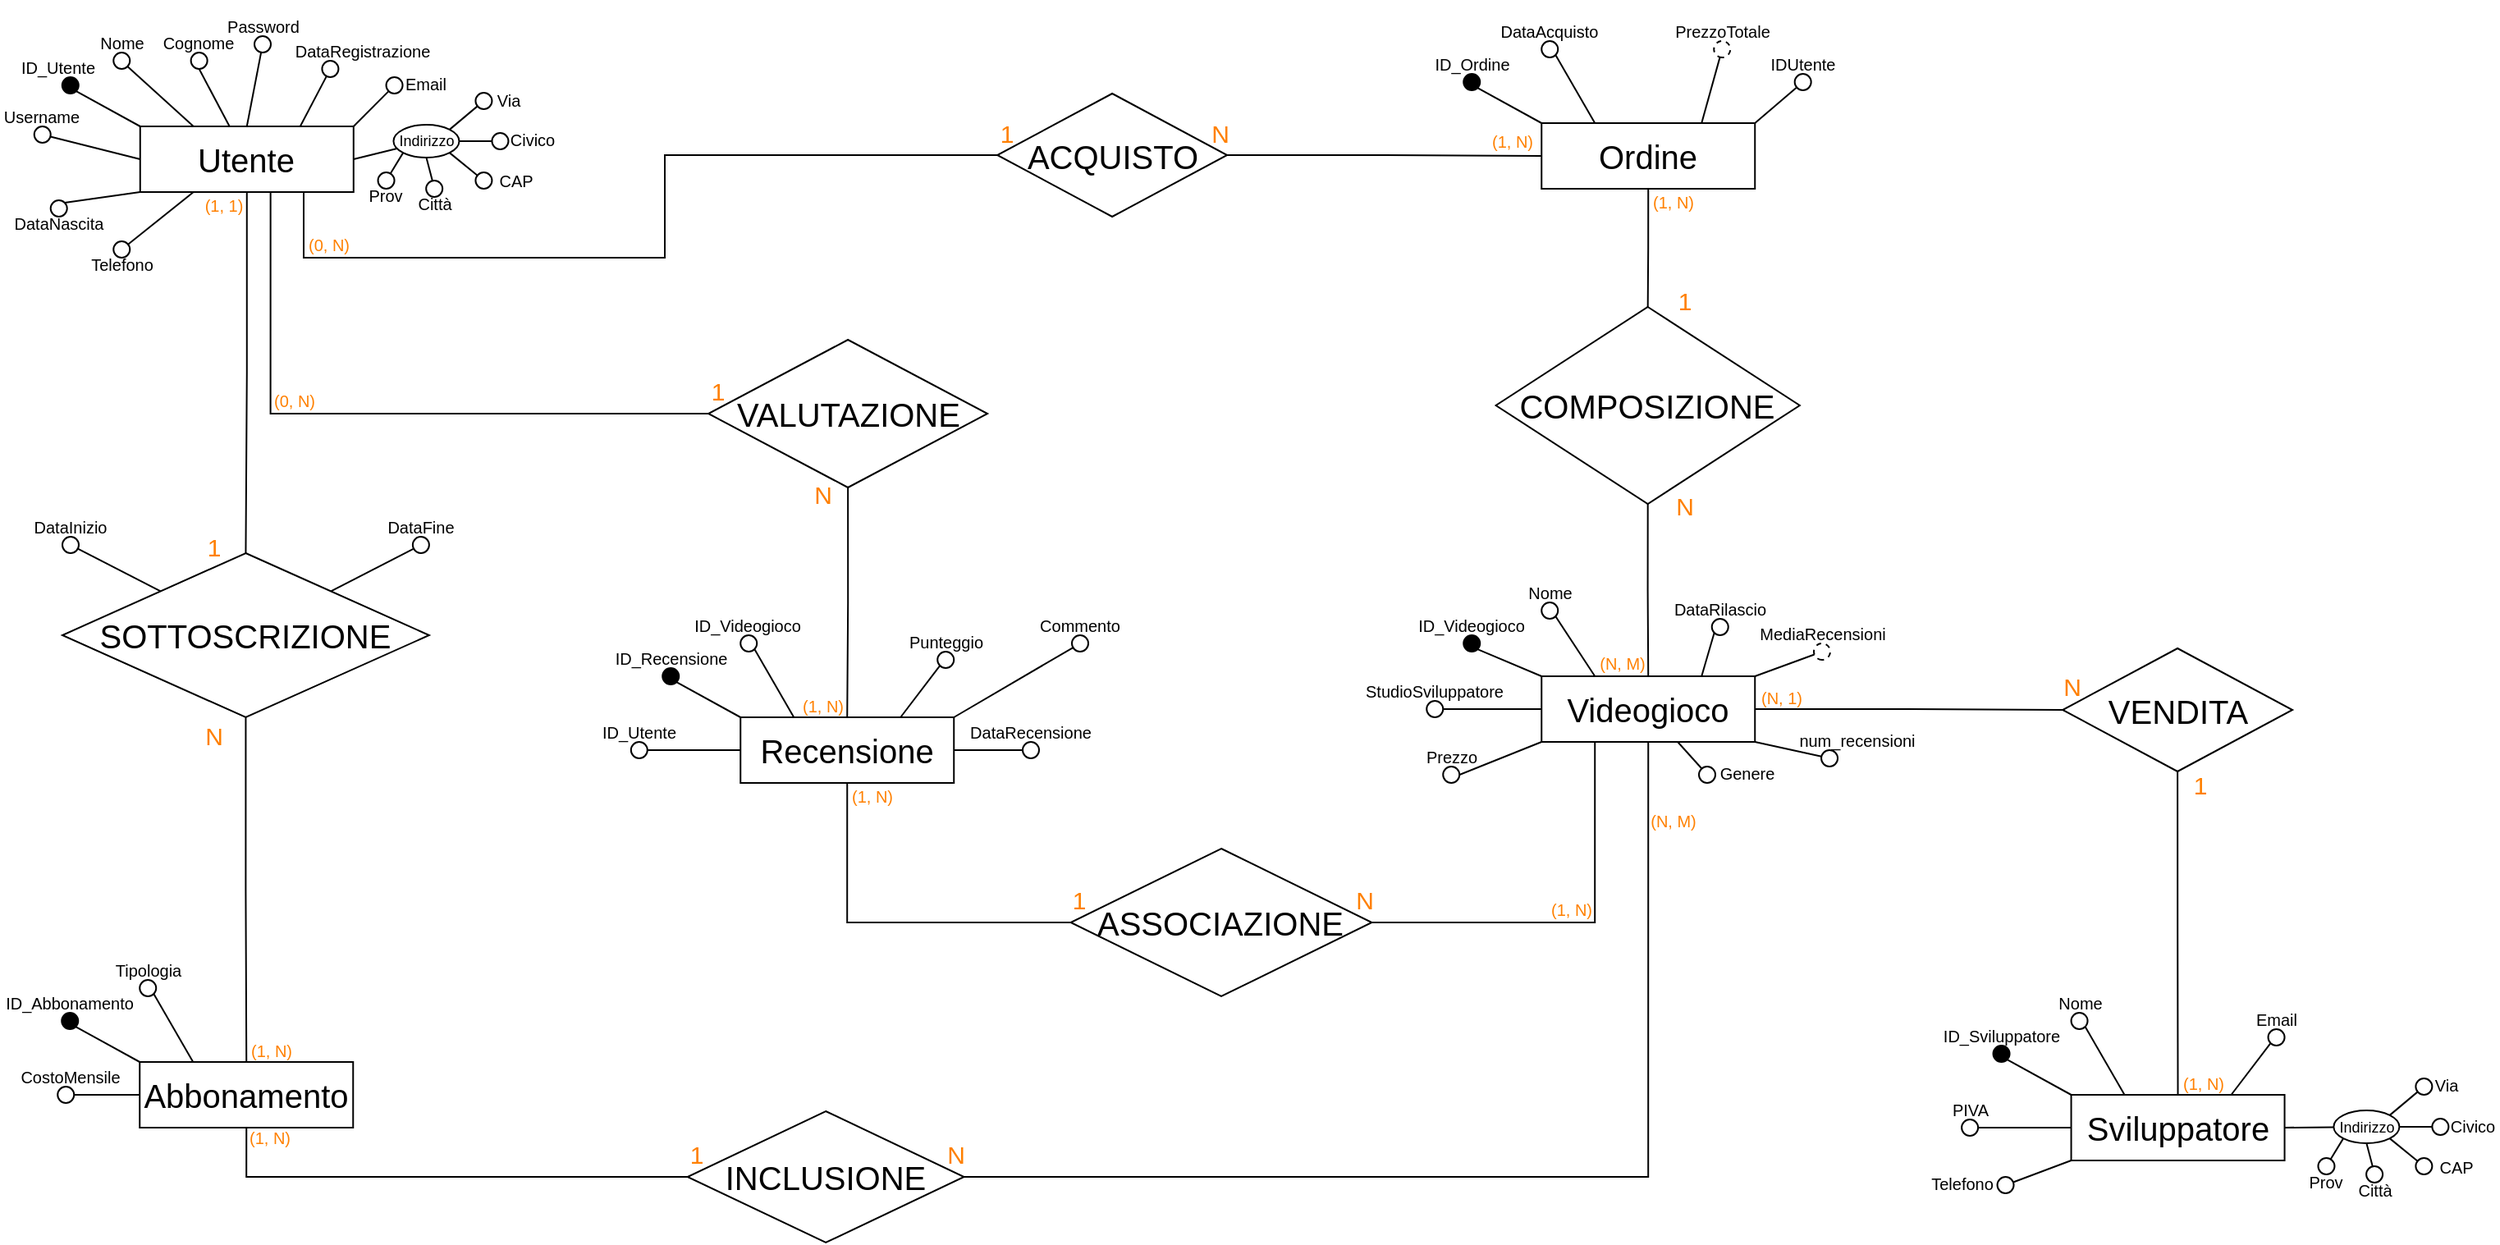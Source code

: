 <mxfile version="22.1.2" type="device">
  <diagram name="Pagina-1" id="eXUvsfncS1StxYilKOwg">
    <mxGraphModel dx="567" dy="1178" grid="1" gridSize="10" guides="1" tooltips="1" connect="1" arrows="1" fold="1" page="1" pageScale="1" pageWidth="1100" pageHeight="850" math="0" shadow="0">
      <root>
        <mxCell id="0" />
        <mxCell id="1" parent="0" />
        <mxCell id="WNAg6DyZ-CmmunSY68zc-1" value="" style="group" parent="1" vertex="1" connectable="0">
          <mxGeometry x="866" y="-490" width="338.59" height="130" as="geometry" />
        </mxCell>
        <mxCell id="y7ss4DekmQoqYhnmxPPg-2" style="rounded=0;hachureGap=4;orthogonalLoop=1;jettySize=auto;html=1;exitX=1;exitY=1;exitDx=0;exitDy=0;fontFamily=Architects Daughter;fontSource=https%3A%2F%2Ffonts.googleapis.com%2Fcss%3Ffamily%3DArchitects%2BDaughter;fontSize=16;endArrow=none;endFill=0;" edge="1" parent="WNAg6DyZ-CmmunSY68zc-1" source="WNAg6DyZ-CmmunSY68zc-2" target="y7ss4DekmQoqYhnmxPPg-1">
          <mxGeometry relative="1" as="geometry" />
        </mxCell>
        <mxCell id="WNAg6DyZ-CmmunSY68zc-2" value="Videogioco" style="whiteSpace=wrap;html=1;align=center;hachureGap=4;fontFamily=Helvetica;fontSize=20;rounded=0;" parent="WNAg6DyZ-CmmunSY68zc-1" vertex="1">
          <mxGeometry x="108.12" y="65" width="130" height="40" as="geometry" />
        </mxCell>
        <mxCell id="WNAg6DyZ-CmmunSY68zc-3" value="" style="ellipse;whiteSpace=wrap;html=1;aspect=fixed;rounded=0;hachureGap=4;strokeColor=default;align=center;verticalAlign=middle;fontFamily=Helvetica;fontSize=20;fontColor=default;fillColor=#FFFFFF;" parent="WNAg6DyZ-CmmunSY68zc-1" vertex="1">
          <mxGeometry x="38.12" y="80" width="10" height="10" as="geometry" />
        </mxCell>
        <mxCell id="WNAg6DyZ-CmmunSY68zc-4" style="edgeStyle=none;shape=connector;rounded=0;hachureGap=4;orthogonalLoop=1;jettySize=auto;html=1;exitX=0;exitY=0.5;exitDx=0;exitDy=0;entryX=1;entryY=0.5;entryDx=0;entryDy=0;labelBackgroundColor=default;strokeColor=default;align=center;verticalAlign=middle;fontFamily=Helvetica;fontSource=https%3A%2F%2Ffonts.googleapis.com%2Fcss%3Ffamily%3DArchitects%2BDaughter;fontSize=20;fontColor=default;endArrow=none;endFill=0;" parent="WNAg6DyZ-CmmunSY68zc-1" source="WNAg6DyZ-CmmunSY68zc-2" target="WNAg6DyZ-CmmunSY68zc-3" edge="1">
          <mxGeometry relative="1" as="geometry" />
        </mxCell>
        <mxCell id="WNAg6DyZ-CmmunSY68zc-5" value="" style="ellipse;whiteSpace=wrap;html=1;aspect=fixed;rounded=0;hachureGap=4;strokeColor=default;align=center;verticalAlign=middle;fontFamily=Helvetica;fontSize=20;fontColor=default;fillColor=#FFFFFF;" parent="WNAg6DyZ-CmmunSY68zc-1" vertex="1">
          <mxGeometry x="108.12" y="20" width="10" height="10" as="geometry" />
        </mxCell>
        <mxCell id="WNAg6DyZ-CmmunSY68zc-6" style="edgeStyle=none;shape=connector;rounded=0;hachureGap=4;orthogonalLoop=1;jettySize=auto;html=1;exitX=0.25;exitY=0;exitDx=0;exitDy=0;entryX=1;entryY=1;entryDx=0;entryDy=0;labelBackgroundColor=default;strokeColor=default;align=center;verticalAlign=middle;fontFamily=Helvetica;fontSource=https%3A%2F%2Ffonts.googleapis.com%2Fcss%3Ffamily%3DArchitects%2BDaughter;fontSize=20;fontColor=default;endArrow=none;endFill=0;" parent="WNAg6DyZ-CmmunSY68zc-1" source="WNAg6DyZ-CmmunSY68zc-2" target="WNAg6DyZ-CmmunSY68zc-5" edge="1">
          <mxGeometry relative="1" as="geometry" />
        </mxCell>
        <mxCell id="WNAg6DyZ-CmmunSY68zc-7" value="" style="ellipse;whiteSpace=wrap;html=1;aspect=fixed;rounded=0;hachureGap=4;strokeColor=default;align=center;verticalAlign=middle;fontFamily=Helvetica;fontSize=20;fontColor=default;fillColor=#FFFFFF;" parent="WNAg6DyZ-CmmunSY68zc-1" vertex="1">
          <mxGeometry x="48.12" y="120" width="10" height="10" as="geometry" />
        </mxCell>
        <mxCell id="WNAg6DyZ-CmmunSY68zc-8" style="edgeStyle=none;shape=connector;rounded=0;hachureGap=4;orthogonalLoop=1;jettySize=auto;html=1;exitX=0;exitY=1;exitDx=0;exitDy=0;entryX=1;entryY=0.5;entryDx=0;entryDy=0;labelBackgroundColor=default;strokeColor=default;align=center;verticalAlign=middle;fontFamily=Helvetica;fontSource=https%3A%2F%2Ffonts.googleapis.com%2Fcss%3Ffamily%3DArchitects%2BDaughter;fontSize=20;fontColor=default;endArrow=none;endFill=0;" parent="WNAg6DyZ-CmmunSY68zc-1" source="WNAg6DyZ-CmmunSY68zc-2" target="WNAg6DyZ-CmmunSY68zc-7" edge="1">
          <mxGeometry relative="1" as="geometry" />
        </mxCell>
        <mxCell id="WNAg6DyZ-CmmunSY68zc-9" value="" style="edgeStyle=none;shape=connector;rounded=0;hachureGap=4;orthogonalLoop=1;jettySize=auto;html=1;labelBackgroundColor=default;strokeColor=default;align=center;verticalAlign=middle;fontFamily=Helvetica;fontSource=https%3A%2F%2Ffonts.googleapis.com%2Fcss%3Ffamily%3DArchitects%2BDaughter;fontSize=20;fontColor=default;endArrow=none;endFill=0;" parent="WNAg6DyZ-CmmunSY68zc-1" source="WNAg6DyZ-CmmunSY68zc-10" target="WNAg6DyZ-CmmunSY68zc-2" edge="1">
          <mxGeometry relative="1" as="geometry" />
        </mxCell>
        <mxCell id="WNAg6DyZ-CmmunSY68zc-10" value="" style="ellipse;whiteSpace=wrap;html=1;aspect=fixed;rounded=0;hachureGap=4;strokeColor=default;align=center;verticalAlign=middle;fontFamily=Helvetica;fontSize=20;fontColor=default;fillColor=#FFFFFF;" parent="WNAg6DyZ-CmmunSY68zc-1" vertex="1">
          <mxGeometry x="204" y="120" width="10" height="10" as="geometry" />
        </mxCell>
        <mxCell id="WNAg6DyZ-CmmunSY68zc-11" value="" style="ellipse;whiteSpace=wrap;html=1;aspect=fixed;rounded=0;hachureGap=4;strokeColor=default;align=center;verticalAlign=middle;fontFamily=Helvetica;fontSize=20;fontColor=default;fillColor=#FFFFFF;dashed=1;direction=south;" parent="WNAg6DyZ-CmmunSY68zc-1" vertex="1">
          <mxGeometry x="274" y="45" width="10" height="10" as="geometry" />
        </mxCell>
        <mxCell id="WNAg6DyZ-CmmunSY68zc-12" style="edgeStyle=none;shape=connector;rounded=0;hachureGap=4;orthogonalLoop=1;jettySize=auto;html=1;exitX=1;exitY=0;exitDx=0;exitDy=0;labelBackgroundColor=default;strokeColor=default;align=center;verticalAlign=middle;fontFamily=Helvetica;fontSource=https%3A%2F%2Ffonts.googleapis.com%2Fcss%3Ffamily%3DArchitects%2BDaughter;fontSize=20;fontColor=default;endArrow=none;endFill=0;" parent="WNAg6DyZ-CmmunSY68zc-1" source="WNAg6DyZ-CmmunSY68zc-2" target="WNAg6DyZ-CmmunSY68zc-11" edge="1">
          <mxGeometry relative="1" as="geometry" />
        </mxCell>
        <mxCell id="WNAg6DyZ-CmmunSY68zc-13" value="" style="ellipse;whiteSpace=wrap;html=1;aspect=fixed;rounded=0;hachureGap=4;strokeColor=default;align=center;verticalAlign=middle;fontFamily=Helvetica;fontSize=20;fontColor=default;fillColor=#FFFFFF;" parent="WNAg6DyZ-CmmunSY68zc-1" vertex="1">
          <mxGeometry x="211.87" y="30" width="10" height="10" as="geometry" />
        </mxCell>
        <mxCell id="WNAg6DyZ-CmmunSY68zc-14" style="edgeStyle=none;shape=connector;rounded=0;hachureGap=4;orthogonalLoop=1;jettySize=auto;html=1;exitX=0.75;exitY=0;exitDx=0;exitDy=0;entryX=0;entryY=1;entryDx=0;entryDy=0;labelBackgroundColor=default;strokeColor=default;align=center;verticalAlign=middle;fontFamily=Helvetica;fontSource=https%3A%2F%2Ffonts.googleapis.com%2Fcss%3Ffamily%3DArchitects%2BDaughter;fontSize=20;fontColor=default;endArrow=none;endFill=0;" parent="WNAg6DyZ-CmmunSY68zc-1" source="WNAg6DyZ-CmmunSY68zc-2" target="WNAg6DyZ-CmmunSY68zc-13" edge="1">
          <mxGeometry relative="1" as="geometry" />
        </mxCell>
        <mxCell id="WNAg6DyZ-CmmunSY68zc-15" value="&lt;font style=&quot;font-size: 10px;&quot;&gt;Nome&lt;/font&gt;" style="text;html=1;strokeColor=none;fillColor=none;align=center;verticalAlign=middle;whiteSpace=wrap;rounded=0;fontSize=20;fontFamily=Helvetica;fontColor=default;" parent="WNAg6DyZ-CmmunSY68zc-1" vertex="1">
          <mxGeometry x="91.87" width="42.5" height="20" as="geometry" />
        </mxCell>
        <mxCell id="WNAg6DyZ-CmmunSY68zc-16" value="&lt;font style=&quot;font-size: 10px;&quot;&gt;Genere&lt;/font&gt;" style="text;html=1;strokeColor=none;fillColor=none;align=center;verticalAlign=middle;whiteSpace=wrap;rounded=0;fontSize=20;fontFamily=Helvetica;fontColor=default;" parent="WNAg6DyZ-CmmunSY68zc-1" vertex="1">
          <mxGeometry x="211.87" y="110" width="42.5" height="20" as="geometry" />
        </mxCell>
        <mxCell id="WNAg6DyZ-CmmunSY68zc-17" value="&lt;font style=&quot;font-size: 10px;&quot;&gt;DataRilascio&lt;/font&gt;" style="text;html=1;strokeColor=none;fillColor=none;align=center;verticalAlign=middle;whiteSpace=wrap;rounded=0;fontSize=20;fontFamily=Helvetica;fontColor=default;" parent="WNAg6DyZ-CmmunSY68zc-1" vertex="1">
          <mxGeometry x="188.74" y="10" width="56.25" height="20" as="geometry" />
        </mxCell>
        <mxCell id="WNAg6DyZ-CmmunSY68zc-18" value="&lt;font style=&quot;font-size: 10px;&quot;&gt;StudioSviluppatore&lt;/font&gt;" style="text;html=1;strokeColor=none;fillColor=none;align=center;verticalAlign=middle;whiteSpace=wrap;rounded=0;fontSize=20;fontFamily=Helvetica;fontColor=default;" parent="WNAg6DyZ-CmmunSY68zc-1" vertex="1">
          <mxGeometry y="60" width="86.25" height="20" as="geometry" />
        </mxCell>
        <mxCell id="WNAg6DyZ-CmmunSY68zc-19" value="" style="group" parent="WNAg6DyZ-CmmunSY68zc-1" vertex="1" connectable="0">
          <mxGeometry x="58.12" y="20" width="15" height="30" as="geometry" />
        </mxCell>
        <mxCell id="WNAg6DyZ-CmmunSY68zc-20" value="" style="ellipse;whiteSpace=wrap;html=1;aspect=fixed;rounded=0;hachureGap=4;strokeColor=default;align=center;verticalAlign=middle;fontFamily=Helvetica;fontSize=20;fontColor=default;fillColor=#000000;" parent="WNAg6DyZ-CmmunSY68zc-19" vertex="1">
          <mxGeometry x="2.5" y="20" width="10" height="10" as="geometry" />
        </mxCell>
        <mxCell id="WNAg6DyZ-CmmunSY68zc-21" value="&lt;font style=&quot;font-size: 10px;&quot;&gt;ID_Videogioco&lt;/font&gt;" style="text;html=1;strokeColor=none;fillColor=none;align=center;verticalAlign=middle;whiteSpace=wrap;rounded=0;fontSize=20;fontFamily=Helvetica;fontColor=default;" parent="WNAg6DyZ-CmmunSY68zc-19" vertex="1">
          <mxGeometry x="-25" width="65" height="20" as="geometry" />
        </mxCell>
        <mxCell id="WNAg6DyZ-CmmunSY68zc-22" style="rounded=0;hachureGap=4;orthogonalLoop=1;jettySize=auto;html=1;exitX=0;exitY=0;exitDx=0;exitDy=0;entryX=1;entryY=1;entryDx=0;entryDy=0;fontFamily=Helvetica;fontSource=https%3A%2F%2Ffonts.googleapis.com%2Fcss%3Ffamily%3DArchitects%2BDaughter;fontSize=20;fontColor=default;endArrow=none;endFill=0;" parent="WNAg6DyZ-CmmunSY68zc-1" source="WNAg6DyZ-CmmunSY68zc-2" target="WNAg6DyZ-CmmunSY68zc-20" edge="1">
          <mxGeometry relative="1" as="geometry" />
        </mxCell>
        <mxCell id="WNAg6DyZ-CmmunSY68zc-23" value="&lt;font style=&quot;font-size: 10px;&quot;&gt;Prezzo&lt;br&gt;&lt;/font&gt;" style="text;html=1;strokeColor=none;fillColor=none;align=center;verticalAlign=middle;whiteSpace=wrap;rounded=0;fontSize=20;fontFamily=Helvetica;fontColor=default;" parent="WNAg6DyZ-CmmunSY68zc-1" vertex="1">
          <mxGeometry x="31.87" y="100" width="42.5" height="20" as="geometry" />
        </mxCell>
        <mxCell id="WNAg6DyZ-CmmunSY68zc-24" value="&lt;font style=&quot;font-size: 10px;&quot;&gt;MediaRecensioni&lt;/font&gt;" style="text;html=1;strokeColor=none;fillColor=none;align=center;verticalAlign=middle;whiteSpace=wrap;rounded=0;fontSize=20;fontFamily=Helvetica;fontColor=default;" parent="WNAg6DyZ-CmmunSY68zc-1" vertex="1">
          <mxGeometry x="233.53" y="25" width="90.93" height="20" as="geometry" />
        </mxCell>
        <mxCell id="WNAg6DyZ-CmmunSY68zc-25" value="&lt;font color=&quot;#ff8000&quot; style=&quot;font-size: 10px;&quot; face=&quot;Helvetica&quot;&gt;(N, M)&lt;/font&gt;" style="text;html=1;align=center;verticalAlign=middle;resizable=0;points=[];autosize=1;fontSize=20;fontFamily=Architects Daughter;" parent="WNAg6DyZ-CmmunSY68zc-1" vertex="1">
          <mxGeometry x="132.37" y="34" width="50" height="40" as="geometry" />
        </mxCell>
        <mxCell id="WNAg6DyZ-CmmunSY68zc-26" value="&lt;font color=&quot;#ff8000&quot; style=&quot;font-size: 10px;&quot; face=&quot;Helvetica&quot;&gt;(N, 1)&lt;/font&gt;" style="text;html=1;align=center;verticalAlign=middle;resizable=0;points=[];autosize=1;fontSize=20;fontFamily=Architects Daughter;" parent="WNAg6DyZ-CmmunSY68zc-1" vertex="1">
          <mxGeometry x="228.53" y="55" width="50" height="40" as="geometry" />
        </mxCell>
        <mxCell id="y7ss4DekmQoqYhnmxPPg-1" value="" style="ellipse;whiteSpace=wrap;html=1;aspect=fixed;rounded=0;hachureGap=4;strokeColor=default;align=center;verticalAlign=middle;fontFamily=Helvetica;fontSize=20;fontColor=default;fillColor=#FFFFFF;" vertex="1" parent="WNAg6DyZ-CmmunSY68zc-1">
          <mxGeometry x="278.53" y="110" width="10" height="10" as="geometry" />
        </mxCell>
        <mxCell id="y7ss4DekmQoqYhnmxPPg-3" value="&lt;font style=&quot;font-size: 10px;&quot;&gt;num_recensioni&lt;/font&gt;" style="text;html=1;strokeColor=none;fillColor=none;align=center;verticalAlign=middle;whiteSpace=wrap;rounded=0;fontSize=20;fontFamily=Helvetica;fontColor=default;" vertex="1" parent="WNAg6DyZ-CmmunSY68zc-1">
          <mxGeometry x="262.09" y="90" width="76.5" height="20" as="geometry" />
        </mxCell>
        <mxCell id="WNAg6DyZ-CmmunSY68zc-27" value="" style="group" parent="1" vertex="1" connectable="0">
          <mxGeometry x="378" y="-470" width="376.25" height="135" as="geometry" />
        </mxCell>
        <mxCell id="WNAg6DyZ-CmmunSY68zc-28" style="rounded=0;hachureGap=4;orthogonalLoop=1;jettySize=auto;html=1;exitX=1;exitY=0.5;exitDx=0;exitDy=0;fontFamily=Helvetica;fontSource=https%3A%2F%2Ffonts.googleapis.com%2Fcss%3Ffamily%3DArchitects%2BDaughter;fontSize=20;fontColor=default;endArrow=none;endFill=0;" parent="WNAg6DyZ-CmmunSY68zc-27" source="WNAg6DyZ-CmmunSY68zc-29" target="WNAg6DyZ-CmmunSY68zc-46" edge="1">
          <mxGeometry relative="1" as="geometry">
            <mxPoint x="260" y="90" as="targetPoint" />
          </mxGeometry>
        </mxCell>
        <mxCell id="WNAg6DyZ-CmmunSY68zc-29" value="Recensione" style="whiteSpace=wrap;html=1;align=center;hachureGap=4;fontFamily=Helvetica;fontSize=20;rounded=0;" parent="WNAg6DyZ-CmmunSY68zc-27" vertex="1">
          <mxGeometry x="108.12" y="70" width="130" height="40" as="geometry" />
        </mxCell>
        <mxCell id="WNAg6DyZ-CmmunSY68zc-30" value="" style="ellipse;whiteSpace=wrap;html=1;aspect=fixed;rounded=0;hachureGap=4;strokeColor=default;align=center;verticalAlign=middle;fontFamily=Helvetica;fontSize=20;fontColor=default;fillColor=#FFFFFF;" parent="WNAg6DyZ-CmmunSY68zc-27" vertex="1">
          <mxGeometry x="108.12" y="20" width="10" height="10" as="geometry" />
        </mxCell>
        <mxCell id="WNAg6DyZ-CmmunSY68zc-31" style="edgeStyle=none;shape=connector;rounded=0;hachureGap=4;orthogonalLoop=1;jettySize=auto;html=1;exitX=0.25;exitY=0;exitDx=0;exitDy=0;entryX=1;entryY=1;entryDx=0;entryDy=0;labelBackgroundColor=default;strokeColor=default;align=center;verticalAlign=middle;fontFamily=Helvetica;fontSource=https%3A%2F%2Ffonts.googleapis.com%2Fcss%3Ffamily%3DArchitects%2BDaughter;fontSize=20;fontColor=default;endArrow=none;endFill=0;" parent="WNAg6DyZ-CmmunSY68zc-27" source="WNAg6DyZ-CmmunSY68zc-29" target="WNAg6DyZ-CmmunSY68zc-30" edge="1">
          <mxGeometry relative="1" as="geometry" />
        </mxCell>
        <mxCell id="WNAg6DyZ-CmmunSY68zc-32" value="" style="ellipse;whiteSpace=wrap;html=1;aspect=fixed;rounded=0;hachureGap=4;strokeColor=default;align=center;verticalAlign=middle;fontFamily=Helvetica;fontSize=20;fontColor=default;fillColor=#FFFFFF;" parent="WNAg6DyZ-CmmunSY68zc-27" vertex="1">
          <mxGeometry x="310" y="20" width="10" height="10" as="geometry" />
        </mxCell>
        <mxCell id="WNAg6DyZ-CmmunSY68zc-33" style="edgeStyle=none;shape=connector;rounded=0;hachureGap=4;orthogonalLoop=1;jettySize=auto;html=1;exitX=1;exitY=0;exitDx=0;exitDy=0;labelBackgroundColor=default;strokeColor=default;align=center;verticalAlign=middle;fontFamily=Helvetica;fontSource=https%3A%2F%2Ffonts.googleapis.com%2Fcss%3Ffamily%3DArchitects%2BDaughter;fontSize=20;fontColor=default;endArrow=none;endFill=0;" parent="WNAg6DyZ-CmmunSY68zc-27" source="WNAg6DyZ-CmmunSY68zc-29" target="WNAg6DyZ-CmmunSY68zc-32" edge="1">
          <mxGeometry relative="1" as="geometry" />
        </mxCell>
        <mxCell id="WNAg6DyZ-CmmunSY68zc-34" value="" style="ellipse;whiteSpace=wrap;html=1;aspect=fixed;rounded=0;hachureGap=4;strokeColor=default;align=center;verticalAlign=middle;fontFamily=Helvetica;fontSize=20;fontColor=default;fillColor=#FFFFFF;" parent="WNAg6DyZ-CmmunSY68zc-27" vertex="1">
          <mxGeometry x="41.41" y="85" width="10" height="10" as="geometry" />
        </mxCell>
        <mxCell id="WNAg6DyZ-CmmunSY68zc-35" style="edgeStyle=none;shape=connector;rounded=0;hachureGap=4;orthogonalLoop=1;jettySize=auto;html=1;exitX=0;exitY=0.5;exitDx=0;exitDy=0;labelBackgroundColor=default;strokeColor=default;align=center;verticalAlign=middle;fontFamily=Helvetica;fontSource=https%3A%2F%2Ffonts.googleapis.com%2Fcss%3Ffamily%3DArchitects%2BDaughter;fontSize=20;fontColor=default;endArrow=none;endFill=0;" parent="WNAg6DyZ-CmmunSY68zc-27" source="WNAg6DyZ-CmmunSY68zc-29" target="WNAg6DyZ-CmmunSY68zc-34" edge="1">
          <mxGeometry relative="1" as="geometry">
            <mxPoint x="50" y="90" as="targetPoint" />
          </mxGeometry>
        </mxCell>
        <mxCell id="WNAg6DyZ-CmmunSY68zc-36" value="" style="ellipse;whiteSpace=wrap;html=1;aspect=fixed;rounded=0;hachureGap=4;strokeColor=default;align=center;verticalAlign=middle;fontFamily=Helvetica;fontSize=20;fontColor=default;fillColor=#FFFFFF;" parent="WNAg6DyZ-CmmunSY68zc-27" vertex="1">
          <mxGeometry x="228.12" y="30" width="10" height="10" as="geometry" />
        </mxCell>
        <mxCell id="WNAg6DyZ-CmmunSY68zc-37" style="edgeStyle=none;shape=connector;rounded=0;hachureGap=4;orthogonalLoop=1;jettySize=auto;html=1;exitX=0.75;exitY=0;exitDx=0;exitDy=0;entryX=0;entryY=1;entryDx=0;entryDy=0;labelBackgroundColor=default;strokeColor=default;align=center;verticalAlign=middle;fontFamily=Helvetica;fontSource=https%3A%2F%2Ffonts.googleapis.com%2Fcss%3Ffamily%3DArchitects%2BDaughter;fontSize=20;fontColor=default;endArrow=none;endFill=0;" parent="WNAg6DyZ-CmmunSY68zc-27" source="WNAg6DyZ-CmmunSY68zc-29" target="WNAg6DyZ-CmmunSY68zc-36" edge="1">
          <mxGeometry relative="1" as="geometry" />
        </mxCell>
        <mxCell id="WNAg6DyZ-CmmunSY68zc-38" value="&lt;font style=&quot;font-size: 10px;&quot;&gt;ID_Videogioco&lt;/font&gt;" style="text;html=1;strokeColor=none;fillColor=none;align=center;verticalAlign=middle;whiteSpace=wrap;rounded=0;fontSize=20;fontFamily=Helvetica;fontColor=default;" parent="WNAg6DyZ-CmmunSY68zc-27" vertex="1">
          <mxGeometry x="80.47" width="65.3" height="20" as="geometry" />
        </mxCell>
        <mxCell id="WNAg6DyZ-CmmunSY68zc-39" value="&lt;span style=&quot;font-size: 10px;&quot;&gt;Commento&lt;/span&gt;" style="text;html=1;strokeColor=none;fillColor=none;align=center;verticalAlign=middle;whiteSpace=wrap;rounded=0;fontSize=20;fontFamily=Helvetica;fontColor=default;" parent="WNAg6DyZ-CmmunSY68zc-27" vertex="1">
          <mxGeometry x="287.81" width="54.37" height="20" as="geometry" />
        </mxCell>
        <mxCell id="WNAg6DyZ-CmmunSY68zc-40" value="&lt;span style=&quot;font-size: 10px;&quot;&gt;Punteggio&lt;/span&gt;" style="text;html=1;strokeColor=none;fillColor=none;align=center;verticalAlign=middle;whiteSpace=wrap;rounded=0;fontSize=20;fontFamily=Helvetica;fontColor=default;" parent="WNAg6DyZ-CmmunSY68zc-27" vertex="1">
          <mxGeometry x="210.62" y="10" width="45" height="20" as="geometry" />
        </mxCell>
        <mxCell id="WNAg6DyZ-CmmunSY68zc-41" value="" style="group" parent="WNAg6DyZ-CmmunSY68zc-27" vertex="1" connectable="0">
          <mxGeometry x="58.12" y="20" width="40" height="30" as="geometry" />
        </mxCell>
        <mxCell id="WNAg6DyZ-CmmunSY68zc-42" value="" style="ellipse;whiteSpace=wrap;html=1;aspect=fixed;rounded=0;hachureGap=4;strokeColor=default;align=center;verticalAlign=middle;fontFamily=Helvetica;fontSize=20;fontColor=default;fillColor=#000000;" parent="WNAg6DyZ-CmmunSY68zc-41" vertex="1">
          <mxGeometry x="2.5" y="20" width="10" height="10" as="geometry" />
        </mxCell>
        <mxCell id="WNAg6DyZ-CmmunSY68zc-43" value="&lt;font style=&quot;font-size: 10px;&quot;&gt;ID_Recensione&lt;/font&gt;" style="text;html=1;strokeColor=none;fillColor=none;align=center;verticalAlign=middle;whiteSpace=wrap;rounded=0;fontSize=20;fontFamily=Helvetica;fontColor=default;" parent="WNAg6DyZ-CmmunSY68zc-41" vertex="1">
          <mxGeometry x="-27.5" width="70" height="20" as="geometry" />
        </mxCell>
        <mxCell id="WNAg6DyZ-CmmunSY68zc-44" style="rounded=0;hachureGap=4;orthogonalLoop=1;jettySize=auto;html=1;exitX=0;exitY=0;exitDx=0;exitDy=0;entryX=1;entryY=1;entryDx=0;entryDy=0;fontFamily=Helvetica;fontSource=https%3A%2F%2Ffonts.googleapis.com%2Fcss%3Ffamily%3DArchitects%2BDaughter;fontSize=20;fontColor=default;endArrow=none;endFill=0;" parent="WNAg6DyZ-CmmunSY68zc-27" source="WNAg6DyZ-CmmunSY68zc-29" target="WNAg6DyZ-CmmunSY68zc-42" edge="1">
          <mxGeometry relative="1" as="geometry" />
        </mxCell>
        <mxCell id="WNAg6DyZ-CmmunSY68zc-45" value="&lt;font style=&quot;font-size: 10px;&quot;&gt;ID_Utente&lt;br&gt;&lt;/font&gt;" style="text;html=1;strokeColor=none;fillColor=none;align=center;verticalAlign=middle;whiteSpace=wrap;rounded=0;fontSize=20;fontFamily=Helvetica;fontColor=default;" parent="WNAg6DyZ-CmmunSY68zc-27" vertex="1">
          <mxGeometry x="21.88" y="65" width="49.06" height="20" as="geometry" />
        </mxCell>
        <mxCell id="WNAg6DyZ-CmmunSY68zc-46" value="" style="ellipse;whiteSpace=wrap;html=1;aspect=fixed;rounded=0;hachureGap=4;strokeColor=default;align=center;verticalAlign=middle;fontFamily=Helvetica;fontSize=20;fontColor=default;fillColor=#FFFFFF;" parent="WNAg6DyZ-CmmunSY68zc-27" vertex="1">
          <mxGeometry x="280" y="85" width="10" height="10" as="geometry" />
        </mxCell>
        <mxCell id="WNAg6DyZ-CmmunSY68zc-47" value="&lt;span style=&quot;font-size: 10px;&quot;&gt;DataRecensione&lt;/span&gt;" style="text;html=1;strokeColor=none;fillColor=none;align=center;verticalAlign=middle;whiteSpace=wrap;rounded=0;fontSize=20;fontFamily=Helvetica;fontColor=default;" parent="WNAg6DyZ-CmmunSY68zc-27" vertex="1">
          <mxGeometry x="246.25" y="65" width="77.5" height="20" as="geometry" />
        </mxCell>
        <mxCell id="WNAg6DyZ-CmmunSY68zc-48" value="&lt;font color=&quot;#ff8000&quot; style=&quot;font-size: 10px;&quot; face=&quot;Helvetica&quot;&gt;(1, N)&lt;/font&gt;" style="text;html=1;align=center;verticalAlign=middle;resizable=0;points=[];autosize=1;fontSize=20;fontFamily=Architects Daughter;" parent="WNAg6DyZ-CmmunSY68zc-27" vertex="1">
          <mxGeometry x="133" y="40" width="50" height="40" as="geometry" />
        </mxCell>
        <mxCell id="WNAg6DyZ-CmmunSY68zc-49" value="&lt;font color=&quot;#ff8000&quot; style=&quot;font-size: 10px;&quot; face=&quot;Helvetica&quot;&gt;(1, N)&lt;/font&gt;" style="text;html=1;align=center;verticalAlign=middle;resizable=0;points=[];autosize=1;fontSize=20;fontFamily=Architects Daughter;" parent="WNAg6DyZ-CmmunSY68zc-27" vertex="1">
          <mxGeometry x="163.13" y="95" width="50" height="40" as="geometry" />
        </mxCell>
        <mxCell id="WNAg6DyZ-CmmunSY68zc-50" value="" style="group" parent="1" vertex="1" connectable="0">
          <mxGeometry x="866" y="-832" width="376.25" height="135" as="geometry" />
        </mxCell>
        <mxCell id="WNAg6DyZ-CmmunSY68zc-51" style="rounded=0;hachureGap=4;orthogonalLoop=1;jettySize=auto;html=1;exitX=0.75;exitY=0;exitDx=0;exitDy=0;fontFamily=Helvetica;fontSource=https%3A%2F%2Ffonts.googleapis.com%2Fcss%3Ffamily%3DArchitects%2BDaughter;fontSize=20;fontColor=default;endArrow=none;endFill=0;" parent="WNAg6DyZ-CmmunSY68zc-50" source="WNAg6DyZ-CmmunSY68zc-52" target="WNAg6DyZ-CmmunSY68zc-63" edge="1">
          <mxGeometry relative="1" as="geometry">
            <mxPoint x="260" y="90" as="targetPoint" />
          </mxGeometry>
        </mxCell>
        <mxCell id="WNAg6DyZ-CmmunSY68zc-52" value="Ordine" style="whiteSpace=wrap;html=1;align=center;hachureGap=4;fontFamily=Helvetica;fontSize=20;rounded=0;" parent="WNAg6DyZ-CmmunSY68zc-50" vertex="1">
          <mxGeometry x="108.12" y="70" width="130" height="40" as="geometry" />
        </mxCell>
        <mxCell id="WNAg6DyZ-CmmunSY68zc-53" value="" style="ellipse;whiteSpace=wrap;html=1;aspect=fixed;rounded=0;hachureGap=4;strokeColor=default;align=center;verticalAlign=middle;fontFamily=Helvetica;fontSize=20;fontColor=default;fillColor=#FFFFFF;" parent="WNAg6DyZ-CmmunSY68zc-50" vertex="1">
          <mxGeometry x="108.12" y="20" width="10" height="10" as="geometry" />
        </mxCell>
        <mxCell id="WNAg6DyZ-CmmunSY68zc-54" style="edgeStyle=none;shape=connector;rounded=0;hachureGap=4;orthogonalLoop=1;jettySize=auto;html=1;exitX=0.25;exitY=0;exitDx=0;exitDy=0;entryX=1;entryY=1;entryDx=0;entryDy=0;labelBackgroundColor=default;strokeColor=default;align=center;verticalAlign=middle;fontFamily=Helvetica;fontSource=https%3A%2F%2Ffonts.googleapis.com%2Fcss%3Ffamily%3DArchitects%2BDaughter;fontSize=20;fontColor=default;endArrow=none;endFill=0;" parent="WNAg6DyZ-CmmunSY68zc-50" source="WNAg6DyZ-CmmunSY68zc-52" target="WNAg6DyZ-CmmunSY68zc-53" edge="1">
          <mxGeometry relative="1" as="geometry" />
        </mxCell>
        <mxCell id="WNAg6DyZ-CmmunSY68zc-55" value="" style="ellipse;whiteSpace=wrap;html=1;aspect=fixed;rounded=0;hachureGap=4;strokeColor=default;align=center;verticalAlign=middle;fontFamily=Helvetica;fontSize=20;fontColor=default;fillColor=#FFFFFF;" parent="WNAg6DyZ-CmmunSY68zc-50" vertex="1">
          <mxGeometry x="262.34" y="40" width="10" height="10" as="geometry" />
        </mxCell>
        <mxCell id="WNAg6DyZ-CmmunSY68zc-56" style="edgeStyle=none;shape=connector;rounded=0;hachureGap=4;orthogonalLoop=1;jettySize=auto;html=1;exitX=1;exitY=0;exitDx=0;exitDy=0;labelBackgroundColor=default;strokeColor=default;align=center;verticalAlign=middle;fontFamily=Helvetica;fontSource=https%3A%2F%2Ffonts.googleapis.com%2Fcss%3Ffamily%3DArchitects%2BDaughter;fontSize=20;fontColor=default;endArrow=none;endFill=0;" parent="WNAg6DyZ-CmmunSY68zc-50" source="WNAg6DyZ-CmmunSY68zc-52" target="WNAg6DyZ-CmmunSY68zc-55" edge="1">
          <mxGeometry relative="1" as="geometry">
            <mxPoint x="50" y="90" as="targetPoint" />
          </mxGeometry>
        </mxCell>
        <mxCell id="WNAg6DyZ-CmmunSY68zc-57" value="&lt;font style=&quot;font-size: 10px;&quot;&gt;DataAcquisto&lt;br&gt;&lt;/font&gt;" style="text;html=1;strokeColor=none;fillColor=none;align=center;verticalAlign=middle;whiteSpace=wrap;rounded=0;fontSize=20;fontFamily=Helvetica;fontColor=default;" parent="WNAg6DyZ-CmmunSY68zc-50" vertex="1">
          <mxGeometry x="80.93" width="64.37" height="20" as="geometry" />
        </mxCell>
        <mxCell id="WNAg6DyZ-CmmunSY68zc-58" value="" style="group" parent="WNAg6DyZ-CmmunSY68zc-50" vertex="1" connectable="0">
          <mxGeometry x="58.12" y="20" width="30" height="30" as="geometry" />
        </mxCell>
        <mxCell id="WNAg6DyZ-CmmunSY68zc-59" value="" style="ellipse;whiteSpace=wrap;html=1;aspect=fixed;rounded=0;hachureGap=4;strokeColor=default;align=center;verticalAlign=middle;fontFamily=Helvetica;fontSize=20;fontColor=default;fillColor=#000000;" parent="WNAg6DyZ-CmmunSY68zc-58" vertex="1">
          <mxGeometry x="2.5" y="20" width="10" height="10" as="geometry" />
        </mxCell>
        <mxCell id="WNAg6DyZ-CmmunSY68zc-60" value="&lt;font style=&quot;font-size: 10px;&quot;&gt;ID_Ordine&lt;/font&gt;" style="text;html=1;strokeColor=none;fillColor=none;align=center;verticalAlign=middle;whiteSpace=wrap;rounded=0;fontSize=20;fontFamily=Helvetica;fontColor=default;" parent="WNAg6DyZ-CmmunSY68zc-58" vertex="1">
          <mxGeometry x="-17.5" width="50" height="20" as="geometry" />
        </mxCell>
        <mxCell id="WNAg6DyZ-CmmunSY68zc-61" style="rounded=0;hachureGap=4;orthogonalLoop=1;jettySize=auto;html=1;exitX=0;exitY=0;exitDx=0;exitDy=0;entryX=1;entryY=1;entryDx=0;entryDy=0;fontFamily=Helvetica;fontSource=https%3A%2F%2Ffonts.googleapis.com%2Fcss%3Ffamily%3DArchitects%2BDaughter;fontSize=20;fontColor=default;endArrow=none;endFill=0;" parent="WNAg6DyZ-CmmunSY68zc-50" source="WNAg6DyZ-CmmunSY68zc-52" target="WNAg6DyZ-CmmunSY68zc-59" edge="1">
          <mxGeometry relative="1" as="geometry" />
        </mxCell>
        <mxCell id="WNAg6DyZ-CmmunSY68zc-62" value="&lt;font style=&quot;font-size: 10px;&quot;&gt;IDUtente&lt;br&gt;&lt;/font&gt;" style="text;html=1;strokeColor=none;fillColor=none;align=center;verticalAlign=middle;whiteSpace=wrap;rounded=0;fontSize=20;fontFamily=Helvetica;fontColor=default;" parent="WNAg6DyZ-CmmunSY68zc-50" vertex="1">
          <mxGeometry x="242.81" y="20" width="49.06" height="20" as="geometry" />
        </mxCell>
        <mxCell id="WNAg6DyZ-CmmunSY68zc-63" value="" style="ellipse;whiteSpace=wrap;html=1;aspect=fixed;rounded=0;hachureGap=4;strokeColor=default;align=center;verticalAlign=middle;fontFamily=Helvetica;fontSize=20;fontColor=default;fillColor=#FFFFFF;direction=south;dashed=1;" parent="WNAg6DyZ-CmmunSY68zc-50" vertex="1">
          <mxGeometry x="213.13" y="20" width="10" height="10" as="geometry" />
        </mxCell>
        <mxCell id="WNAg6DyZ-CmmunSY68zc-64" value="&lt;span style=&quot;font-size: 10px;&quot;&gt;PrezzoTotale&lt;/span&gt;" style="text;html=1;strokeColor=none;fillColor=none;align=center;verticalAlign=middle;whiteSpace=wrap;rounded=0;fontSize=20;fontFamily=Helvetica;fontColor=default;" parent="WNAg6DyZ-CmmunSY68zc-50" vertex="1">
          <mxGeometry x="187.82" width="60.62" height="20" as="geometry" />
        </mxCell>
        <mxCell id="WNAg6DyZ-CmmunSY68zc-65" value="&lt;font color=&quot;#ff8000&quot; style=&quot;font-size: 10px;&quot; face=&quot;Helvetica&quot;&gt;(1, N)&lt;/font&gt;" style="text;html=1;align=center;verticalAlign=middle;resizable=0;points=[];autosize=1;fontSize=20;fontFamily=Architects Daughter;" parent="WNAg6DyZ-CmmunSY68zc-50" vertex="1">
          <mxGeometry x="65.12" y="58" width="50" height="40" as="geometry" />
        </mxCell>
        <mxCell id="WNAg6DyZ-CmmunSY68zc-66" value="&lt;font color=&quot;#ff8000&quot; style=&quot;font-size: 10px;&quot; face=&quot;Helvetica&quot;&gt;(1, N)&lt;/font&gt;" style="text;html=1;align=center;verticalAlign=middle;resizable=0;points=[];autosize=1;fontSize=20;fontFamily=Architects Daughter;" parent="WNAg6DyZ-CmmunSY68zc-50" vertex="1">
          <mxGeometry x="163.13" y="95" width="50" height="40" as="geometry" />
        </mxCell>
        <mxCell id="WNAg6DyZ-CmmunSY68zc-67" value="Abbonamento" style="whiteSpace=wrap;html=1;align=center;hachureGap=4;fontFamily=Helvetica;fontSize=20;rounded=0;" parent="1" vertex="1">
          <mxGeometry x="120.12" y="-190" width="130" height="40" as="geometry" />
        </mxCell>
        <mxCell id="WNAg6DyZ-CmmunSY68zc-68" value="" style="ellipse;whiteSpace=wrap;html=1;aspect=fixed;rounded=0;hachureGap=4;strokeColor=default;align=center;verticalAlign=middle;fontFamily=Helvetica;fontSize=20;fontColor=default;fillColor=#FFFFFF;" parent="1" vertex="1">
          <mxGeometry x="120.12" y="-240" width="10" height="10" as="geometry" />
        </mxCell>
        <mxCell id="WNAg6DyZ-CmmunSY68zc-69" style="edgeStyle=none;shape=connector;rounded=0;hachureGap=4;orthogonalLoop=1;jettySize=auto;html=1;exitX=0.25;exitY=0;exitDx=0;exitDy=0;entryX=1;entryY=1;entryDx=0;entryDy=0;labelBackgroundColor=default;strokeColor=default;align=center;verticalAlign=middle;fontFamily=Helvetica;fontSource=https%3A%2F%2Ffonts.googleapis.com%2Fcss%3Ffamily%3DArchitects%2BDaughter;fontSize=20;fontColor=default;endArrow=none;endFill=0;" parent="1" source="WNAg6DyZ-CmmunSY68zc-67" target="WNAg6DyZ-CmmunSY68zc-68" edge="1">
          <mxGeometry relative="1" as="geometry" />
        </mxCell>
        <mxCell id="WNAg6DyZ-CmmunSY68zc-70" value="" style="ellipse;whiteSpace=wrap;html=1;aspect=fixed;rounded=0;hachureGap=4;strokeColor=default;align=center;verticalAlign=middle;fontFamily=Helvetica;fontSize=20;fontColor=default;fillColor=#FFFFFF;" parent="1" vertex="1">
          <mxGeometry x="70.12" y="-175" width="10" height="10" as="geometry" />
        </mxCell>
        <mxCell id="WNAg6DyZ-CmmunSY68zc-71" style="edgeStyle=none;shape=connector;rounded=0;hachureGap=4;orthogonalLoop=1;jettySize=auto;html=1;exitX=0;exitY=0.5;exitDx=0;exitDy=0;labelBackgroundColor=default;strokeColor=default;align=center;verticalAlign=middle;fontFamily=Helvetica;fontSource=https%3A%2F%2Ffonts.googleapis.com%2Fcss%3Ffamily%3DArchitects%2BDaughter;fontSize=20;fontColor=default;endArrow=none;endFill=0;" parent="1" source="WNAg6DyZ-CmmunSY68zc-67" target="WNAg6DyZ-CmmunSY68zc-70" edge="1">
          <mxGeometry relative="1" as="geometry" />
        </mxCell>
        <mxCell id="WNAg6DyZ-CmmunSY68zc-72" value="&lt;font style=&quot;font-size: 10px;&quot;&gt;Tipologia&lt;/font&gt;" style="text;html=1;strokeColor=none;fillColor=none;align=center;verticalAlign=middle;whiteSpace=wrap;rounded=0;fontSize=20;fontFamily=Helvetica;fontColor=default;" parent="1" vertex="1">
          <mxGeometry x="105.58" y="-260" width="39.07" height="20" as="geometry" />
        </mxCell>
        <mxCell id="WNAg6DyZ-CmmunSY68zc-73" value="&lt;span style=&quot;font-size: 10px;&quot;&gt;CostoMensile&lt;/span&gt;" style="text;html=1;strokeColor=none;fillColor=none;align=center;verticalAlign=middle;whiteSpace=wrap;rounded=0;fontSize=20;fontFamily=Helvetica;fontColor=default;" parent="1" vertex="1">
          <mxGeometry x="45.58" y="-195" width="64.07" height="20" as="geometry" />
        </mxCell>
        <mxCell id="WNAg6DyZ-CmmunSY68zc-74" value="" style="group" parent="1" vertex="1" connectable="0">
          <mxGeometry x="70.12" y="-240" width="15" height="30" as="geometry" />
        </mxCell>
        <mxCell id="WNAg6DyZ-CmmunSY68zc-75" value="" style="ellipse;whiteSpace=wrap;html=1;aspect=fixed;rounded=0;hachureGap=4;strokeColor=default;align=center;verticalAlign=middle;fontFamily=Helvetica;fontSize=20;fontColor=default;fillColor=#000000;" parent="WNAg6DyZ-CmmunSY68zc-74" vertex="1">
          <mxGeometry x="2.5" y="20" width="10" height="10" as="geometry" />
        </mxCell>
        <mxCell id="WNAg6DyZ-CmmunSY68zc-76" value="&lt;font style=&quot;font-size: 10px;&quot;&gt;ID_Abbonamento&lt;/font&gt;" style="text;html=1;strokeColor=none;fillColor=none;align=center;verticalAlign=middle;whiteSpace=wrap;rounded=0;fontSize=20;fontFamily=Helvetica;fontColor=default;" parent="WNAg6DyZ-CmmunSY68zc-74" vertex="1">
          <mxGeometry x="-35" width="85" height="20" as="geometry" />
        </mxCell>
        <mxCell id="WNAg6DyZ-CmmunSY68zc-77" style="rounded=0;hachureGap=4;orthogonalLoop=1;jettySize=auto;html=1;exitX=0;exitY=0;exitDx=0;exitDy=0;entryX=1;entryY=1;entryDx=0;entryDy=0;fontFamily=Helvetica;fontSource=https%3A%2F%2Ffonts.googleapis.com%2Fcss%3Ffamily%3DArchitects%2BDaughter;fontSize=20;fontColor=default;endArrow=none;endFill=0;" parent="1" source="WNAg6DyZ-CmmunSY68zc-67" target="WNAg6DyZ-CmmunSY68zc-75" edge="1">
          <mxGeometry relative="1" as="geometry" />
        </mxCell>
        <mxCell id="WNAg6DyZ-CmmunSY68zc-78" value="&lt;font color=&quot;#ff8000&quot; style=&quot;font-size: 10px;&quot; face=&quot;Helvetica&quot;&gt;(1, N)&lt;/font&gt;" style="text;html=1;align=center;verticalAlign=middle;resizable=0;points=[];autosize=1;fontSize=20;fontFamily=Architects Daughter;" parent="1" vertex="1">
          <mxGeometry x="175.13" y="-220" width="50" height="40" as="geometry" />
        </mxCell>
        <mxCell id="WNAg6DyZ-CmmunSY68zc-79" value="&lt;font color=&quot;#ff8000&quot; style=&quot;font-size: 10px;&quot; face=&quot;Helvetica&quot;&gt;(1, N)&lt;/font&gt;" style="text;html=1;align=center;verticalAlign=middle;resizable=0;points=[];autosize=1;fontSize=20;fontFamily=Architects Daughter;" parent="1" vertex="1">
          <mxGeometry x="174.12" y="-167" width="50" height="40" as="geometry" />
        </mxCell>
        <mxCell id="WNAg6DyZ-CmmunSY68zc-80" value="" style="group" parent="1" vertex="1" connectable="0">
          <mxGeometry x="616" y="-810" width="193.12" height="105" as="geometry" />
        </mxCell>
        <mxCell id="WNAg6DyZ-CmmunSY68zc-81" value="ACQUISTO" style="shape=rhombus;perimeter=rhombusPerimeter;whiteSpace=wrap;html=1;align=center;hachureGap=4;strokeColor=default;verticalAlign=middle;fontFamily=Helvetica;fontSource=https%3A%2F%2Ffonts.googleapis.com%2Fcss%3Ffamily%3DArchitects%2BDaughter;fontSize=20;fontColor=default;fillColor=default;" parent="WNAg6DyZ-CmmunSY68zc-80" vertex="1">
          <mxGeometry x="26.56" y="30" width="140" height="75" as="geometry" />
        </mxCell>
        <mxCell id="WNAg6DyZ-CmmunSY68zc-88" value="&lt;font color=&quot;#ff8000&quot; style=&quot;font-size: 15px;&quot; face=&quot;Helvetica&quot;&gt;1&lt;/font&gt;" style="text;html=1;align=center;verticalAlign=middle;resizable=0;points=[];autosize=1;fontSize=20;fontFamily=Architects Daughter;" parent="WNAg6DyZ-CmmunSY68zc-80" vertex="1">
          <mxGeometry x="16.56" y="32.5" width="30" height="40" as="geometry" />
        </mxCell>
        <mxCell id="WNAg6DyZ-CmmunSY68zc-89" value="&lt;font color=&quot;#ff8000&quot; style=&quot;font-size: 15px;&quot; face=&quot;Helvetica&quot;&gt;N&lt;br&gt;&lt;/font&gt;" style="text;html=1;align=center;verticalAlign=middle;resizable=0;points=[];autosize=1;fontSize=20;fontFamily=Architects Daughter;" parent="WNAg6DyZ-CmmunSY68zc-80" vertex="1">
          <mxGeometry x="146.56" y="32.5" width="30" height="40" as="geometry" />
        </mxCell>
        <mxCell id="WNAg6DyZ-CmmunSY68zc-90" value="" style="group" parent="1" vertex="1" connectable="0">
          <mxGeometry x="909" y="-690" width="248.28" height="180" as="geometry" />
        </mxCell>
        <mxCell id="WNAg6DyZ-CmmunSY68zc-93" value="COMPOSIZIONE" style="shape=rhombus;perimeter=rhombusPerimeter;whiteSpace=wrap;html=1;align=center;hachureGap=4;strokeColor=default;verticalAlign=middle;fontFamily=Helvetica;fontSource=https%3A%2F%2Ffonts.googleapis.com%2Fcss%3Ffamily%3DArchitects%2BDaughter;fontSize=20;fontColor=default;fillColor=default;" parent="WNAg6DyZ-CmmunSY68zc-90" vertex="1">
          <mxGeometry x="37.295" y="40" width="185.109" height="120" as="geometry" />
        </mxCell>
        <mxCell id="WNAg6DyZ-CmmunSY68zc-98" value="&lt;font color=&quot;#ff8000&quot; style=&quot;font-size: 15px;&quot; face=&quot;Helvetica&quot;&gt;1&lt;br&gt;&lt;/font&gt;" style="text;html=1;align=center;verticalAlign=middle;resizable=0;points=[];autosize=1;fontSize=20;fontFamily=Architects Daughter;" parent="WNAg6DyZ-CmmunSY68zc-90" vertex="1">
          <mxGeometry x="137" y="14.78" width="30" height="40" as="geometry" />
        </mxCell>
        <mxCell id="WNAg6DyZ-CmmunSY68zc-99" value="&lt;font color=&quot;#ff8000&quot; style=&quot;font-size: 15px;&quot; face=&quot;Helvetica&quot;&gt;N&lt;br&gt;&lt;/font&gt;" style="text;html=1;align=center;verticalAlign=middle;resizable=0;points=[];autosize=1;fontSize=20;fontFamily=Architects Daughter;" parent="WNAg6DyZ-CmmunSY68zc-90" vertex="1">
          <mxGeometry x="137" y="140" width="30" height="40" as="geometry" />
        </mxCell>
        <mxCell id="WNAg6DyZ-CmmunSY68zc-100" value="" style="group" parent="1" vertex="1" connectable="0">
          <mxGeometry x="440" y="-660" width="234.84" height="140" as="geometry" />
        </mxCell>
        <mxCell id="WNAg6DyZ-CmmunSY68zc-101" value="VALUTAZIONE" style="shape=rhombus;perimeter=rhombusPerimeter;whiteSpace=wrap;html=1;align=center;hachureGap=4;strokeColor=default;verticalAlign=middle;fontFamily=Helvetica;fontSource=https%3A%2F%2Ffonts.googleapis.com%2Fcss%3Ffamily%3DArchitects%2BDaughter;fontSize=20;fontColor=default;fillColor=default;" parent="WNAg6DyZ-CmmunSY68zc-100" vertex="1">
          <mxGeometry x="26.56" y="30" width="170" height="90" as="geometry" />
        </mxCell>
        <mxCell id="WNAg6DyZ-CmmunSY68zc-108" value="&lt;font color=&quot;#ff8000&quot; style=&quot;font-size: 15px;&quot; face=&quot;Helvetica&quot;&gt;1&lt;/font&gt;" style="text;html=1;align=center;verticalAlign=middle;resizable=0;points=[];autosize=1;fontSize=20;fontFamily=Architects Daughter;" parent="WNAg6DyZ-CmmunSY68zc-100" vertex="1">
          <mxGeometry x="16.56" y="40" width="30" height="40" as="geometry" />
        </mxCell>
        <mxCell id="WNAg6DyZ-CmmunSY68zc-109" value="&lt;font color=&quot;#ff8000&quot; style=&quot;font-size: 15px;&quot; face=&quot;Helvetica&quot;&gt;N&lt;/font&gt;" style="text;html=1;align=center;verticalAlign=middle;resizable=0;points=[];autosize=1;fontSize=20;fontFamily=Architects Daughter;" parent="WNAg6DyZ-CmmunSY68zc-100" vertex="1">
          <mxGeometry x="81" y="103" width="30" height="40" as="geometry" />
        </mxCell>
        <mxCell id="WNAg6DyZ-CmmunSY68zc-110" value="" style="group" parent="1" vertex="1" connectable="0">
          <mxGeometry x="657.28" y="-350" width="251.72" height="120" as="geometry" />
        </mxCell>
        <mxCell id="WNAg6DyZ-CmmunSY68zc-111" value="ASSOCIAZIONE" style="shape=rhombus;perimeter=rhombusPerimeter;whiteSpace=wrap;html=1;align=center;hachureGap=4;strokeColor=default;verticalAlign=middle;fontFamily=Helvetica;fontSource=https%3A%2F%2Ffonts.googleapis.com%2Fcss%3Ffamily%3DArchitects%2BDaughter;fontSize=20;fontColor=default;fillColor=default;" parent="WNAg6DyZ-CmmunSY68zc-110" vertex="1">
          <mxGeometry x="30" y="30" width="183.44" height="90" as="geometry" />
        </mxCell>
        <mxCell id="WNAg6DyZ-CmmunSY68zc-118" value="&lt;font color=&quot;#ff8000&quot; style=&quot;font-size: 15px;&quot; face=&quot;Helvetica&quot;&gt;1&lt;/font&gt;" style="text;html=1;align=center;verticalAlign=middle;resizable=0;points=[];autosize=1;fontSize=20;fontFamily=Architects Daughter;" parent="WNAg6DyZ-CmmunSY68zc-110" vertex="1">
          <mxGeometry x="20" y="40" width="30" height="40" as="geometry" />
        </mxCell>
        <mxCell id="WNAg6DyZ-CmmunSY68zc-119" value="&lt;font color=&quot;#ff8000&quot; style=&quot;font-size: 15px;&quot; face=&quot;Helvetica&quot;&gt;N&lt;br&gt;&lt;/font&gt;" style="text;html=1;align=center;verticalAlign=middle;resizable=0;points=[];autosize=1;fontSize=20;fontFamily=Architects Daughter;" parent="WNAg6DyZ-CmmunSY68zc-110" vertex="1">
          <mxGeometry x="193.44" y="40" width="30" height="40" as="geometry" />
        </mxCell>
        <mxCell id="WNAg6DyZ-CmmunSY68zc-120" value="" style="group" parent="1" vertex="1" connectable="0">
          <mxGeometry x="1250" y="-472" width="221.56" height="132" as="geometry" />
        </mxCell>
        <mxCell id="WNAg6DyZ-CmmunSY68zc-121" value="VENDITA" style="shape=rhombus;perimeter=rhombusPerimeter;whiteSpace=wrap;html=1;align=center;hachureGap=4;strokeColor=default;verticalAlign=middle;fontFamily=Helvetica;fontSource=https%3A%2F%2Ffonts.googleapis.com%2Fcss%3Ffamily%3DArchitects%2BDaughter;fontSize=20;fontColor=default;fillColor=default;" parent="WNAg6DyZ-CmmunSY68zc-120" vertex="1">
          <mxGeometry x="41.56" y="30" width="140" height="75" as="geometry" />
        </mxCell>
        <mxCell id="WNAg6DyZ-CmmunSY68zc-128" value="&lt;font color=&quot;#ff8000&quot; style=&quot;font-size: 15px;&quot; face=&quot;Helvetica&quot;&gt;1&lt;/font&gt;" style="text;html=1;align=center;verticalAlign=middle;resizable=0;points=[];autosize=1;fontSize=20;fontFamily=Architects Daughter;" parent="WNAg6DyZ-CmmunSY68zc-120" vertex="1">
          <mxGeometry x="110" y="92" width="30" height="40" as="geometry" />
        </mxCell>
        <mxCell id="WNAg6DyZ-CmmunSY68zc-129" value="&lt;font color=&quot;#ff8000&quot; style=&quot;font-size: 15px;&quot; face=&quot;Helvetica&quot;&gt;N&lt;br&gt;&lt;/font&gt;" style="text;html=1;align=center;verticalAlign=middle;resizable=0;points=[];autosize=1;fontSize=20;fontFamily=Architects Daughter;" parent="WNAg6DyZ-CmmunSY68zc-120" vertex="1">
          <mxGeometry x="31.56" y="32" width="30" height="40" as="geometry" />
        </mxCell>
        <mxCell id="WNAg6DyZ-CmmunSY68zc-130" value="" style="group" parent="1" vertex="1" connectable="0">
          <mxGeometry x="43" y="-530" width="296.72" height="160" as="geometry" />
        </mxCell>
        <mxCell id="WNAg6DyZ-CmmunSY68zc-131" value="SOTTOSCRIZIONE" style="shape=rhombus;perimeter=rhombusPerimeter;whiteSpace=wrap;html=1;align=center;hachureGap=4;strokeColor=default;verticalAlign=middle;fontFamily=Helvetica;fontSource=https%3A%2F%2Ffonts.googleapis.com%2Fcss%3Ffamily%3DArchitects%2BDaughter;fontSize=20;fontColor=default;fillColor=default;" parent="WNAg6DyZ-CmmunSY68zc-130" vertex="1">
          <mxGeometry x="30" y="30" width="223.44" height="100" as="geometry" />
        </mxCell>
        <mxCell id="WNAg6DyZ-CmmunSY68zc-138" value="" style="ellipse;whiteSpace=wrap;html=1;aspect=fixed;rounded=0;hachureGap=4;strokeColor=default;align=center;verticalAlign=middle;fontFamily=Helvetica;fontSize=20;fontColor=default;fillColor=#FFFFFF;" parent="WNAg6DyZ-CmmunSY68zc-130" vertex="1">
          <mxGeometry x="30" y="20" width="10" height="10" as="geometry" />
        </mxCell>
        <mxCell id="WNAg6DyZ-CmmunSY68zc-139" style="edgeStyle=none;shape=connector;rounded=0;hachureGap=4;orthogonalLoop=1;jettySize=auto;html=1;labelBackgroundColor=default;strokeColor=default;align=center;verticalAlign=middle;fontFamily=Helvetica;fontSource=https%3A%2F%2Ffonts.googleapis.com%2Fcss%3Ffamily%3DArchitects%2BDaughter;fontSize=20;fontColor=default;endArrow=none;endFill=0;" parent="WNAg6DyZ-CmmunSY68zc-130" source="WNAg6DyZ-CmmunSY68zc-131" target="WNAg6DyZ-CmmunSY68zc-138" edge="1">
          <mxGeometry relative="1" as="geometry" />
        </mxCell>
        <mxCell id="WNAg6DyZ-CmmunSY68zc-140" value="" style="ellipse;whiteSpace=wrap;html=1;aspect=fixed;rounded=0;hachureGap=4;strokeColor=default;align=center;verticalAlign=middle;fontFamily=Helvetica;fontSize=20;fontColor=default;fillColor=#FFFFFF;" parent="WNAg6DyZ-CmmunSY68zc-130" vertex="1">
          <mxGeometry x="243.44" y="20" width="10" height="10" as="geometry" />
        </mxCell>
        <mxCell id="WNAg6DyZ-CmmunSY68zc-141" style="edgeStyle=none;shape=connector;rounded=0;hachureGap=4;orthogonalLoop=1;jettySize=auto;html=1;labelBackgroundColor=default;strokeColor=default;align=center;verticalAlign=middle;fontFamily=Helvetica;fontSource=https%3A%2F%2Ffonts.googleapis.com%2Fcss%3Ffamily%3DArchitects%2BDaughter;fontSize=20;fontColor=default;endArrow=none;endFill=0;" parent="WNAg6DyZ-CmmunSY68zc-130" source="WNAg6DyZ-CmmunSY68zc-131" target="WNAg6DyZ-CmmunSY68zc-140" edge="1">
          <mxGeometry relative="1" as="geometry">
            <mxPoint x="253.44" y="140" as="targetPoint" />
          </mxGeometry>
        </mxCell>
        <mxCell id="WNAg6DyZ-CmmunSY68zc-144" value="&lt;font color=&quot;#ff8000&quot; style=&quot;font-size: 15px;&quot; face=&quot;Helvetica&quot;&gt;1&lt;/font&gt;" style="text;html=1;align=center;verticalAlign=middle;resizable=0;points=[];autosize=1;fontSize=20;fontFamily=Architects Daughter;" parent="WNAg6DyZ-CmmunSY68zc-130" vertex="1">
          <mxGeometry x="107.0" y="5" width="30" height="40" as="geometry" />
        </mxCell>
        <mxCell id="WNAg6DyZ-CmmunSY68zc-145" value="&lt;font color=&quot;#ff8000&quot; style=&quot;font-size: 15px;&quot; face=&quot;Helvetica&quot;&gt;N&lt;/font&gt;" style="text;html=1;align=center;verticalAlign=middle;resizable=0;points=[];autosize=1;fontSize=20;fontFamily=Architects Daughter;" parent="WNAg6DyZ-CmmunSY68zc-130" vertex="1">
          <mxGeometry x="107" y="120" width="30" height="40" as="geometry" />
        </mxCell>
        <mxCell id="WNAg6DyZ-CmmunSY68zc-142" value="&lt;span style=&quot;font-size: 10px;&quot;&gt;DataInizio&lt;/span&gt;" style="text;html=1;strokeColor=none;fillColor=none;align=center;verticalAlign=middle;whiteSpace=wrap;rounded=0;fontSize=20;fontFamily=Helvetica;fontColor=default;" parent="WNAg6DyZ-CmmunSY68zc-130" vertex="1">
          <mxGeometry x="10" width="50" height="20" as="geometry" />
        </mxCell>
        <mxCell id="WNAg6DyZ-CmmunSY68zc-143" value="&lt;span style=&quot;font-size: 10px;&quot;&gt;DataFine&lt;/span&gt;" style="text;html=1;strokeColor=none;fillColor=none;align=center;verticalAlign=middle;whiteSpace=wrap;rounded=0;fontSize=20;fontFamily=Helvetica;fontColor=default;" parent="WNAg6DyZ-CmmunSY68zc-130" vertex="1">
          <mxGeometry x="226.88" width="43.12" height="20" as="geometry" />
        </mxCell>
        <mxCell id="WNAg6DyZ-CmmunSY68zc-146" style="edgeStyle=orthogonalEdgeStyle;shape=connector;rounded=0;hachureGap=4;orthogonalLoop=1;jettySize=auto;html=1;entryX=0;entryY=0.5;entryDx=0;entryDy=0;labelBackgroundColor=default;strokeColor=default;align=center;verticalAlign=middle;fontFamily=Helvetica;fontSource=https%3A%2F%2Ffonts.googleapis.com%2Fcss%3Ffamily%3DArchitects%2BDaughter;fontSize=20;fontColor=default;endArrow=none;endFill=0;" parent="1" target="WNAg6DyZ-CmmunSY68zc-81" edge="1">
          <mxGeometry relative="1" as="geometry">
            <mxPoint x="220" y="-720" as="sourcePoint" />
            <mxPoint x="456.56" y="-743.5" as="targetPoint" />
            <Array as="points">
              <mxPoint x="220" y="-680" />
              <mxPoint x="440" y="-680" />
              <mxPoint x="440" y="-742" />
            </Array>
          </mxGeometry>
        </mxCell>
        <mxCell id="WNAg6DyZ-CmmunSY68zc-147" style="edgeStyle=orthogonalEdgeStyle;shape=connector;rounded=0;hachureGap=4;orthogonalLoop=1;jettySize=auto;html=1;exitX=1;exitY=0.5;exitDx=0;exitDy=0;entryX=0;entryY=0.5;entryDx=0;entryDy=0;labelBackgroundColor=default;strokeColor=default;align=center;verticalAlign=middle;fontFamily=Helvetica;fontSource=https%3A%2F%2Ffonts.googleapis.com%2Fcss%3Ffamily%3DArchitects%2BDaughter;fontSize=20;fontColor=default;endArrow=none;endFill=0;" parent="1" source="WNAg6DyZ-CmmunSY68zc-81" target="WNAg6DyZ-CmmunSY68zc-52" edge="1">
          <mxGeometry relative="1" as="geometry" />
        </mxCell>
        <mxCell id="WNAg6DyZ-CmmunSY68zc-148" style="edgeStyle=orthogonalEdgeStyle;shape=connector;rounded=0;hachureGap=4;orthogonalLoop=1;jettySize=auto;html=1;exitX=0.5;exitY=1;exitDx=0;exitDy=0;entryX=0.5;entryY=0;entryDx=0;entryDy=0;labelBackgroundColor=default;strokeColor=default;align=center;verticalAlign=middle;fontFamily=Helvetica;fontSource=https%3A%2F%2Ffonts.googleapis.com%2Fcss%3Ffamily%3DArchitects%2BDaughter;fontSize=20;fontColor=default;endArrow=none;endFill=0;" parent="1" source="WNAg6DyZ-CmmunSY68zc-52" target="WNAg6DyZ-CmmunSY68zc-93" edge="1">
          <mxGeometry relative="1" as="geometry" />
        </mxCell>
        <mxCell id="WNAg6DyZ-CmmunSY68zc-149" style="edgeStyle=orthogonalEdgeStyle;shape=connector;rounded=0;hachureGap=4;orthogonalLoop=1;jettySize=auto;html=1;exitX=0.5;exitY=1;exitDx=0;exitDy=0;entryX=0.5;entryY=0;entryDx=0;entryDy=0;labelBackgroundColor=default;strokeColor=default;align=center;verticalAlign=middle;fontFamily=Helvetica;fontSource=https%3A%2F%2Ffonts.googleapis.com%2Fcss%3Ffamily%3DArchitects%2BDaughter;fontSize=20;fontColor=default;endArrow=none;endFill=0;" parent="1" source="WNAg6DyZ-CmmunSY68zc-93" target="WNAg6DyZ-CmmunSY68zc-2" edge="1">
          <mxGeometry relative="1" as="geometry" />
        </mxCell>
        <mxCell id="WNAg6DyZ-CmmunSY68zc-150" style="edgeStyle=orthogonalEdgeStyle;shape=connector;rounded=0;hachureGap=4;orthogonalLoop=1;jettySize=auto;html=1;exitX=0.611;exitY=1.004;exitDx=0;exitDy=0;entryX=0;entryY=0.5;entryDx=0;entryDy=0;labelBackgroundColor=default;strokeColor=default;align=center;verticalAlign=middle;fontFamily=Helvetica;fontSource=https%3A%2F%2Ffonts.googleapis.com%2Fcss%3Ffamily%3DArchitects%2BDaughter;fontSize=20;fontColor=default;endArrow=none;endFill=0;exitPerimeter=0;" parent="1" source="WNAg6DyZ-CmmunSY68zc-212" target="WNAg6DyZ-CmmunSY68zc-101" edge="1">
          <mxGeometry relative="1" as="geometry" />
        </mxCell>
        <mxCell id="WNAg6DyZ-CmmunSY68zc-151" style="edgeStyle=orthogonalEdgeStyle;shape=connector;rounded=0;hachureGap=4;orthogonalLoop=1;jettySize=auto;html=1;exitX=0.5;exitY=1;exitDx=0;exitDy=0;entryX=0.5;entryY=0;entryDx=0;entryDy=0;labelBackgroundColor=default;strokeColor=default;align=center;verticalAlign=middle;fontFamily=Helvetica;fontSource=https%3A%2F%2Ffonts.googleapis.com%2Fcss%3Ffamily%3DArchitects%2BDaughter;fontSize=20;fontColor=default;endArrow=none;endFill=0;" parent="1" source="WNAg6DyZ-CmmunSY68zc-101" target="WNAg6DyZ-CmmunSY68zc-29" edge="1">
          <mxGeometry relative="1" as="geometry" />
        </mxCell>
        <mxCell id="WNAg6DyZ-CmmunSY68zc-152" style="edgeStyle=orthogonalEdgeStyle;shape=connector;rounded=0;hachureGap=4;orthogonalLoop=1;jettySize=auto;html=1;exitX=0.5;exitY=1;exitDx=0;exitDy=0;entryX=0;entryY=0.5;entryDx=0;entryDy=0;labelBackgroundColor=default;strokeColor=default;align=center;verticalAlign=middle;fontFamily=Helvetica;fontSource=https%3A%2F%2Ffonts.googleapis.com%2Fcss%3Ffamily%3DArchitects%2BDaughter;fontSize=20;fontColor=default;endArrow=none;endFill=0;" parent="1" source="WNAg6DyZ-CmmunSY68zc-29" target="WNAg6DyZ-CmmunSY68zc-111" edge="1">
          <mxGeometry relative="1" as="geometry" />
        </mxCell>
        <mxCell id="WNAg6DyZ-CmmunSY68zc-153" style="edgeStyle=orthogonalEdgeStyle;shape=connector;rounded=0;hachureGap=4;orthogonalLoop=1;jettySize=auto;html=1;exitX=1;exitY=0.5;exitDx=0;exitDy=0;entryX=0.25;entryY=1;entryDx=0;entryDy=0;labelBackgroundColor=default;strokeColor=default;align=center;verticalAlign=middle;fontFamily=Helvetica;fontSource=https%3A%2F%2Ffonts.googleapis.com%2Fcss%3Ffamily%3DArchitects%2BDaughter;fontSize=20;fontColor=default;endArrow=none;endFill=0;" parent="1" source="WNAg6DyZ-CmmunSY68zc-111" target="WNAg6DyZ-CmmunSY68zc-2" edge="1">
          <mxGeometry relative="1" as="geometry" />
        </mxCell>
        <mxCell id="WNAg6DyZ-CmmunSY68zc-154" style="edgeStyle=orthogonalEdgeStyle;shape=connector;rounded=0;hachureGap=4;orthogonalLoop=1;jettySize=auto;html=1;exitX=0.5;exitY=1;exitDx=0;exitDy=0;entryX=0.5;entryY=0;entryDx=0;entryDy=0;labelBackgroundColor=default;strokeColor=default;align=center;verticalAlign=middle;fontFamily=Helvetica;fontSource=https%3A%2F%2Ffonts.googleapis.com%2Fcss%3Ffamily%3DArchitects%2BDaughter;fontSize=20;fontColor=default;endArrow=none;endFill=0;" parent="1" source="WNAg6DyZ-CmmunSY68zc-212" target="WNAg6DyZ-CmmunSY68zc-131" edge="1">
          <mxGeometry relative="1" as="geometry" />
        </mxCell>
        <mxCell id="WNAg6DyZ-CmmunSY68zc-155" style="edgeStyle=orthogonalEdgeStyle;shape=connector;rounded=0;hachureGap=4;orthogonalLoop=1;jettySize=auto;html=1;exitX=0.5;exitY=1;exitDx=0;exitDy=0;entryX=0.5;entryY=0;entryDx=0;entryDy=0;labelBackgroundColor=default;strokeColor=default;align=center;verticalAlign=middle;fontFamily=Helvetica;fontSource=https%3A%2F%2Ffonts.googleapis.com%2Fcss%3Ffamily%3DArchitects%2BDaughter;fontSize=20;fontColor=default;endArrow=none;endFill=0;" parent="1" source="WNAg6DyZ-CmmunSY68zc-131" target="WNAg6DyZ-CmmunSY68zc-67" edge="1">
          <mxGeometry relative="1" as="geometry" />
        </mxCell>
        <mxCell id="WNAg6DyZ-CmmunSY68zc-156" value="" style="group" parent="1" vertex="1" connectable="0">
          <mxGeometry x="412.28" y="-190" width="245" height="110" as="geometry" />
        </mxCell>
        <mxCell id="WNAg6DyZ-CmmunSY68zc-157" value="INCLUSIONE" style="shape=rhombus;perimeter=rhombusPerimeter;whiteSpace=wrap;html=1;align=center;hachureGap=4;strokeColor=default;verticalAlign=middle;fontFamily=Helvetica;fontSource=https%3A%2F%2Ffonts.googleapis.com%2Fcss%3Ffamily%3DArchitects%2BDaughter;fontSize=20;fontColor=default;fillColor=default;" parent="WNAg6DyZ-CmmunSY68zc-156" vertex="1">
          <mxGeometry x="41.56" y="30" width="168.44" height="80" as="geometry" />
        </mxCell>
        <mxCell id="WNAg6DyZ-CmmunSY68zc-164" value="&lt;font color=&quot;#ff8000&quot; style=&quot;font-size: 15px;&quot; face=&quot;Helvetica&quot;&gt;1&lt;/font&gt;" style="text;html=1;align=center;verticalAlign=middle;resizable=0;points=[];autosize=1;fontSize=20;fontFamily=Architects Daughter;" parent="WNAg6DyZ-CmmunSY68zc-156" vertex="1">
          <mxGeometry x="31.56" y="35" width="30" height="40" as="geometry" />
        </mxCell>
        <mxCell id="WNAg6DyZ-CmmunSY68zc-165" value="&lt;font color=&quot;#ff8000&quot; style=&quot;font-size: 15px;&quot; face=&quot;Helvetica&quot;&gt;N&lt;/font&gt;" style="text;html=1;align=center;verticalAlign=middle;resizable=0;points=[];autosize=1;fontSize=20;fontFamily=Architects Daughter;" parent="WNAg6DyZ-CmmunSY68zc-156" vertex="1">
          <mxGeometry x="190" y="35" width="30" height="40" as="geometry" />
        </mxCell>
        <mxCell id="WNAg6DyZ-CmmunSY68zc-166" style="edgeStyle=orthogonalEdgeStyle;shape=connector;rounded=0;hachureGap=4;orthogonalLoop=1;jettySize=auto;html=1;exitX=0.5;exitY=1;exitDx=0;exitDy=0;entryX=0;entryY=0.5;entryDx=0;entryDy=0;labelBackgroundColor=default;strokeColor=default;align=center;verticalAlign=middle;fontFamily=Helvetica;fontSource=https%3A%2F%2Ffonts.googleapis.com%2Fcss%3Ffamily%3DArchitects%2BDaughter;fontSize=20;fontColor=default;endArrow=none;endFill=0;" parent="1" source="WNAg6DyZ-CmmunSY68zc-67" target="WNAg6DyZ-CmmunSY68zc-157" edge="1">
          <mxGeometry relative="1" as="geometry" />
        </mxCell>
        <mxCell id="WNAg6DyZ-CmmunSY68zc-167" style="edgeStyle=orthogonalEdgeStyle;shape=connector;rounded=0;hachureGap=4;orthogonalLoop=1;jettySize=auto;html=1;exitX=1;exitY=0.5;exitDx=0;exitDy=0;entryX=0.5;entryY=1;entryDx=0;entryDy=0;labelBackgroundColor=default;strokeColor=default;align=center;verticalAlign=middle;fontFamily=Helvetica;fontSource=https%3A%2F%2Ffonts.googleapis.com%2Fcss%3Ffamily%3DArchitects%2BDaughter;fontSize=20;fontColor=default;endArrow=none;endFill=0;" parent="1" source="WNAg6DyZ-CmmunSY68zc-157" target="WNAg6DyZ-CmmunSY68zc-2" edge="1">
          <mxGeometry relative="1" as="geometry" />
        </mxCell>
        <mxCell id="WNAg6DyZ-CmmunSY68zc-168" style="edgeStyle=orthogonalEdgeStyle;shape=connector;rounded=0;hachureGap=4;orthogonalLoop=1;jettySize=auto;html=1;exitX=1;exitY=0.5;exitDx=0;exitDy=0;entryX=0;entryY=0.5;entryDx=0;entryDy=0;labelBackgroundColor=default;strokeColor=default;align=center;verticalAlign=middle;fontFamily=Helvetica;fontSource=https%3A%2F%2Ffonts.googleapis.com%2Fcss%3Ffamily%3DArchitects%2BDaughter;fontSize=20;fontColor=default;endArrow=none;endFill=0;" parent="1" source="WNAg6DyZ-CmmunSY68zc-2" target="WNAg6DyZ-CmmunSY68zc-121" edge="1">
          <mxGeometry relative="1" as="geometry" />
        </mxCell>
        <mxCell id="WNAg6DyZ-CmmunSY68zc-169" style="edgeStyle=orthogonalEdgeStyle;shape=connector;rounded=0;hachureGap=4;orthogonalLoop=1;jettySize=auto;html=1;exitX=0.5;exitY=1;exitDx=0;exitDy=0;entryX=0.5;entryY=0;entryDx=0;entryDy=0;labelBackgroundColor=default;strokeColor=default;align=center;verticalAlign=middle;fontFamily=Helvetica;fontSource=https%3A%2F%2Ffonts.googleapis.com%2Fcss%3Ffamily%3DArchitects%2BDaughter;fontSize=20;fontColor=default;endArrow=none;endFill=0;" parent="1" source="WNAg6DyZ-CmmunSY68zc-121" target="WNAg6DyZ-CmmunSY68zc-174" edge="1">
          <mxGeometry relative="1" as="geometry" />
        </mxCell>
        <mxCell id="WNAg6DyZ-CmmunSY68zc-170" value="&lt;font color=&quot;#ff8000&quot; style=&quot;font-size: 10px;&quot; face=&quot;Helvetica&quot;&gt;(0, N)&lt;/font&gt;" style="text;html=1;align=center;verticalAlign=middle;resizable=0;points=[];autosize=1;fontSize=20;fontFamily=Architects Daughter;" parent="1" vertex="1">
          <mxGeometry x="189.0" y="-616" width="50" height="40" as="geometry" />
        </mxCell>
        <mxCell id="WNAg6DyZ-CmmunSY68zc-171" value="&lt;font color=&quot;#ff8000&quot; style=&quot;font-size: 10px;&quot; face=&quot;Helvetica&quot;&gt;(1, N)&lt;/font&gt;" style="text;html=1;align=center;verticalAlign=middle;resizable=0;points=[];autosize=1;fontSize=20;fontFamily=Architects Daughter;" parent="1" vertex="1">
          <mxGeometry x="967" y="-306" width="50" height="40" as="geometry" />
        </mxCell>
        <mxCell id="WNAg6DyZ-CmmunSY68zc-172" value="&lt;font color=&quot;#ff8000&quot; style=&quot;font-size: 10px;&quot; face=&quot;Helvetica&quot;&gt;(N, M)&lt;/font&gt;" style="text;html=1;align=center;verticalAlign=middle;resizable=0;points=[];autosize=1;fontSize=20;fontFamily=Architects Daughter;" parent="1" vertex="1">
          <mxGeometry x="1029.13" y="-360" width="50" height="40" as="geometry" />
        </mxCell>
        <mxCell id="WNAg6DyZ-CmmunSY68zc-207" value="&lt;font color=&quot;#ff8000&quot; style=&quot;font-size: 10px;&quot; face=&quot;Helvetica&quot;&gt;(0, N)&lt;/font&gt;" style="text;html=1;align=center;verticalAlign=middle;resizable=0;points=[];autosize=1;fontSize=20;fontFamily=Architects Daughter;" parent="1" vertex="1">
          <mxGeometry x="209.83" y="-711" width="50" height="40" as="geometry" />
        </mxCell>
        <mxCell id="WNAg6DyZ-CmmunSY68zc-208" value="&lt;font color=&quot;#ff8000&quot; style=&quot;font-size: 10px;&quot; face=&quot;Helvetica&quot;&gt;(1, 1)&lt;/font&gt;" style="text;html=1;align=center;verticalAlign=middle;resizable=0;points=[];autosize=1;fontSize=20;fontFamily=Architects Daughter;" parent="1" vertex="1">
          <mxGeometry x="145.7" y="-735" width="50" height="40" as="geometry" />
        </mxCell>
        <mxCell id="WNAg6DyZ-CmmunSY68zc-315" value="" style="group" parent="1" vertex="1" connectable="0">
          <mxGeometry x="36.33" y="-835" width="337.85" height="165" as="geometry" />
        </mxCell>
        <mxCell id="WNAg6DyZ-CmmunSY68zc-210" value="" style="ellipse;whiteSpace=wrap;html=1;aspect=fixed;rounded=0;hachureGap=4;strokeColor=default;align=center;verticalAlign=middle;fontFamily=Helvetica;fontSize=20;fontColor=default;fillColor=#FFFFFF;" parent="WNAg6DyZ-CmmunSY68zc-315" vertex="1">
          <mxGeometry x="29.53" y="120" width="10" height="10" as="geometry" />
        </mxCell>
        <mxCell id="WNAg6DyZ-CmmunSY68zc-211" style="edgeStyle=none;shape=connector;rounded=0;hachureGap=4;orthogonalLoop=1;jettySize=auto;html=1;exitX=0;exitY=1;exitDx=0;exitDy=0;entryX=1;entryY=0;entryDx=0;entryDy=0;labelBackgroundColor=default;strokeColor=default;align=center;verticalAlign=middle;fontFamily=Helvetica;fontSource=https%3A%2F%2Ffonts.googleapis.com%2Fcss%3Ffamily%3DArchitects%2BDaughter;fontSize=20;fontColor=default;endArrow=none;endFill=0;" parent="WNAg6DyZ-CmmunSY68zc-315" source="WNAg6DyZ-CmmunSY68zc-212" target="WNAg6DyZ-CmmunSY68zc-210" edge="1">
          <mxGeometry relative="1" as="geometry" />
        </mxCell>
        <mxCell id="WNAg6DyZ-CmmunSY68zc-212" value="Utente" style="whiteSpace=wrap;html=1;align=center;hachureGap=4;fontFamily=Helvetica;fontSize=20;rounded=0;" parent="WNAg6DyZ-CmmunSY68zc-315" vertex="1">
          <mxGeometry x="84.06" y="75" width="130" height="40" as="geometry" />
        </mxCell>
        <mxCell id="WNAg6DyZ-CmmunSY68zc-213" value="" style="ellipse;whiteSpace=wrap;html=1;aspect=fixed;rounded=0;hachureGap=4;strokeColor=default;align=center;verticalAlign=middle;fontFamily=Helvetica;fontSize=20;fontColor=default;fillColor=#FFFFFF;" parent="WNAg6DyZ-CmmunSY68zc-315" vertex="1">
          <mxGeometry x="67.81" y="30" width="10" height="10" as="geometry" />
        </mxCell>
        <mxCell id="WNAg6DyZ-CmmunSY68zc-214" style="edgeStyle=none;shape=connector;rounded=0;hachureGap=4;orthogonalLoop=1;jettySize=auto;html=1;exitX=0.25;exitY=0;exitDx=0;exitDy=0;entryX=1;entryY=1;entryDx=0;entryDy=0;labelBackgroundColor=default;strokeColor=default;align=center;verticalAlign=middle;fontFamily=Helvetica;fontSource=https%3A%2F%2Ffonts.googleapis.com%2Fcss%3Ffamily%3DArchitects%2BDaughter;fontSize=20;fontColor=default;endArrow=none;endFill=0;" parent="WNAg6DyZ-CmmunSY68zc-315" source="WNAg6DyZ-CmmunSY68zc-212" target="WNAg6DyZ-CmmunSY68zc-213" edge="1">
          <mxGeometry relative="1" as="geometry" />
        </mxCell>
        <mxCell id="WNAg6DyZ-CmmunSY68zc-215" value="" style="ellipse;whiteSpace=wrap;html=1;aspect=fixed;rounded=0;hachureGap=4;strokeColor=default;align=center;verticalAlign=middle;fontFamily=Helvetica;fontSize=20;fontColor=default;fillColor=#FFFFFF;" parent="WNAg6DyZ-CmmunSY68zc-315" vertex="1">
          <mxGeometry x="114.99" y="30" width="10" height="10" as="geometry" />
        </mxCell>
        <mxCell id="WNAg6DyZ-CmmunSY68zc-216" style="edgeStyle=none;shape=connector;rounded=0;hachureGap=4;orthogonalLoop=1;jettySize=auto;html=1;entryX=0.5;entryY=1;entryDx=0;entryDy=0;labelBackgroundColor=default;strokeColor=default;align=center;verticalAlign=middle;fontFamily=Helvetica;fontSource=https%3A%2F%2Ffonts.googleapis.com%2Fcss%3Ffamily%3DArchitects%2BDaughter;fontSize=20;fontColor=default;endArrow=none;endFill=0;" parent="WNAg6DyZ-CmmunSY68zc-315" source="WNAg6DyZ-CmmunSY68zc-212" target="WNAg6DyZ-CmmunSY68zc-215" edge="1">
          <mxGeometry relative="1" as="geometry" />
        </mxCell>
        <mxCell id="WNAg6DyZ-CmmunSY68zc-217" value="" style="ellipse;whiteSpace=wrap;html=1;aspect=fixed;rounded=0;hachureGap=4;strokeColor=default;align=center;verticalAlign=middle;fontFamily=Helvetica;fontSize=20;fontColor=default;fillColor=#FFFFFF;" parent="WNAg6DyZ-CmmunSY68zc-315" vertex="1">
          <mxGeometry x="19.53" y="75" width="10" height="10" as="geometry" />
        </mxCell>
        <mxCell id="WNAg6DyZ-CmmunSY68zc-218" style="edgeStyle=none;shape=connector;rounded=0;hachureGap=4;orthogonalLoop=1;jettySize=auto;html=1;exitX=0;exitY=0.5;exitDx=0;exitDy=0;labelBackgroundColor=default;strokeColor=default;align=center;verticalAlign=middle;fontFamily=Helvetica;fontSource=https%3A%2F%2Ffonts.googleapis.com%2Fcss%3Ffamily%3DArchitects%2BDaughter;fontSize=20;fontColor=default;endArrow=none;endFill=0;" parent="WNAg6DyZ-CmmunSY68zc-315" source="WNAg6DyZ-CmmunSY68zc-212" target="WNAg6DyZ-CmmunSY68zc-217" edge="1">
          <mxGeometry relative="1" as="geometry">
            <mxPoint x="25.94" y="95" as="targetPoint" />
          </mxGeometry>
        </mxCell>
        <mxCell id="WNAg6DyZ-CmmunSY68zc-219" value="" style="ellipse;whiteSpace=wrap;html=1;aspect=fixed;rounded=0;hachureGap=4;strokeColor=default;align=center;verticalAlign=middle;fontFamily=Helvetica;fontSize=20;fontColor=default;fillColor=#FFFFFF;" parent="WNAg6DyZ-CmmunSY68zc-315" vertex="1">
          <mxGeometry x="194.88" y="35" width="10" height="10" as="geometry" />
        </mxCell>
        <mxCell id="WNAg6DyZ-CmmunSY68zc-220" style="edgeStyle=none;shape=connector;rounded=0;hachureGap=4;orthogonalLoop=1;jettySize=auto;html=1;exitX=0.75;exitY=0;exitDx=0;exitDy=0;labelBackgroundColor=default;strokeColor=default;align=center;verticalAlign=middle;fontFamily=Helvetica;fontSource=https%3A%2F%2Ffonts.googleapis.com%2Fcss%3Ffamily%3DArchitects%2BDaughter;fontSize=20;fontColor=default;endArrow=none;endFill=0;" parent="WNAg6DyZ-CmmunSY68zc-315" source="WNAg6DyZ-CmmunSY68zc-212" target="WNAg6DyZ-CmmunSY68zc-219" edge="1">
          <mxGeometry relative="1" as="geometry">
            <mxPoint x="183.67" y="65" as="targetPoint" />
          </mxGeometry>
        </mxCell>
        <mxCell id="WNAg6DyZ-CmmunSY68zc-221" value="&lt;font style=&quot;font-size: 10px;&quot;&gt;Nome&lt;/font&gt;" style="text;html=1;strokeColor=none;fillColor=none;align=center;verticalAlign=middle;whiteSpace=wrap;rounded=0;fontSize=20;fontFamily=Helvetica;fontColor=default;" parent="WNAg6DyZ-CmmunSY68zc-315" vertex="1">
          <mxGeometry x="51.56" y="10" width="42.5" height="20" as="geometry" />
        </mxCell>
        <mxCell id="WNAg6DyZ-CmmunSY68zc-222" value="&lt;font style=&quot;font-size: 10px;&quot;&gt;Cognome&lt;/font&gt;" style="text;html=1;strokeColor=none;fillColor=none;align=center;verticalAlign=middle;whiteSpace=wrap;rounded=0;fontSize=20;fontFamily=Helvetica;fontColor=default;" parent="WNAg6DyZ-CmmunSY68zc-315" vertex="1">
          <mxGeometry x="95.92" y="10" width="48.13" height="20" as="geometry" />
        </mxCell>
        <mxCell id="WNAg6DyZ-CmmunSY68zc-223" value="" style="group" parent="WNAg6DyZ-CmmunSY68zc-315" vertex="1" connectable="0">
          <mxGeometry x="34.06" y="25" width="15" height="30" as="geometry" />
        </mxCell>
        <mxCell id="WNAg6DyZ-CmmunSY68zc-224" value="" style="ellipse;whiteSpace=wrap;html=1;aspect=fixed;rounded=0;hachureGap=4;strokeColor=default;align=center;verticalAlign=middle;fontFamily=Helvetica;fontSize=20;fontColor=default;fillColor=#000000;" parent="WNAg6DyZ-CmmunSY68zc-223" vertex="1">
          <mxGeometry x="2.5" y="20" width="10" height="10" as="geometry" />
        </mxCell>
        <mxCell id="WNAg6DyZ-CmmunSY68zc-226" style="rounded=0;hachureGap=4;orthogonalLoop=1;jettySize=auto;html=1;exitX=0;exitY=0;exitDx=0;exitDy=0;entryX=1;entryY=1;entryDx=0;entryDy=0;fontFamily=Helvetica;fontSource=https%3A%2F%2Ffonts.googleapis.com%2Fcss%3Ffamily%3DArchitects%2BDaughter;fontSize=20;fontColor=default;endArrow=none;endFill=0;" parent="WNAg6DyZ-CmmunSY68zc-315" source="WNAg6DyZ-CmmunSY68zc-212" target="WNAg6DyZ-CmmunSY68zc-224" edge="1">
          <mxGeometry relative="1" as="geometry" />
        </mxCell>
        <mxCell id="WNAg6DyZ-CmmunSY68zc-227" value="&lt;font style=&quot;font-size: 10px;&quot;&gt;Username&lt;br&gt;&lt;/font&gt;" style="text;html=1;strokeColor=none;fillColor=none;align=center;verticalAlign=middle;whiteSpace=wrap;rounded=0;fontSize=20;fontFamily=Helvetica;fontColor=default;" parent="WNAg6DyZ-CmmunSY68zc-315" vertex="1">
          <mxGeometry y="55" width="49.06" height="20" as="geometry" />
        </mxCell>
        <mxCell id="WNAg6DyZ-CmmunSY68zc-228" value="" style="ellipse;whiteSpace=wrap;html=1;aspect=fixed;rounded=0;hachureGap=4;strokeColor=default;align=center;verticalAlign=middle;fontFamily=Helvetica;fontSize=20;fontColor=default;fillColor=#FFFFFF;" parent="WNAg6DyZ-CmmunSY68zc-315" vertex="1">
          <mxGeometry x="67.81" y="145" width="10" height="10" as="geometry" />
        </mxCell>
        <mxCell id="WNAg6DyZ-CmmunSY68zc-229" style="edgeStyle=none;shape=connector;rounded=0;hachureGap=4;orthogonalLoop=1;jettySize=auto;html=1;exitX=0.25;exitY=1;exitDx=0;exitDy=0;labelBackgroundColor=default;strokeColor=default;align=center;verticalAlign=middle;fontFamily=Helvetica;fontSource=https%3A%2F%2Ffonts.googleapis.com%2Fcss%3Ffamily%3DArchitects%2BDaughter;fontSize=20;fontColor=default;endArrow=none;endFill=0;" parent="WNAg6DyZ-CmmunSY68zc-315" source="WNAg6DyZ-CmmunSY68zc-212" target="WNAg6DyZ-CmmunSY68zc-228" edge="1">
          <mxGeometry relative="1" as="geometry" />
        </mxCell>
        <mxCell id="WNAg6DyZ-CmmunSY68zc-230" value="&lt;font style=&quot;font-size: 10px;&quot;&gt;Telefono&lt;/font&gt;" style="text;html=1;strokeColor=none;fillColor=none;align=center;verticalAlign=middle;whiteSpace=wrap;rounded=0;fontSize=20;fontFamily=Helvetica;fontColor=default;" parent="WNAg6DyZ-CmmunSY68zc-315" vertex="1">
          <mxGeometry x="53.43" y="145" width="38.75" height="20" as="geometry" />
        </mxCell>
        <mxCell id="WNAg6DyZ-CmmunSY68zc-231" value="" style="ellipse;whiteSpace=wrap;html=1;aspect=fixed;rounded=0;hachureGap=4;strokeColor=default;align=center;verticalAlign=middle;fontFamily=Helvetica;fontSize=20;fontColor=default;fillColor=#FFFFFF;" parent="WNAg6DyZ-CmmunSY68zc-315" vertex="1">
          <mxGeometry x="153.67" y="20" width="10" height="10" as="geometry" />
        </mxCell>
        <mxCell id="WNAg6DyZ-CmmunSY68zc-232" style="edgeStyle=none;shape=connector;rounded=0;hachureGap=4;orthogonalLoop=1;jettySize=auto;html=1;exitX=0.5;exitY=0;exitDx=0;exitDy=0;labelBackgroundColor=default;strokeColor=default;align=center;verticalAlign=middle;fontFamily=Helvetica;fontSource=https%3A%2F%2Ffonts.googleapis.com%2Fcss%3Ffamily%3DArchitects%2BDaughter;fontSize=20;fontColor=default;endArrow=none;endFill=0;" parent="WNAg6DyZ-CmmunSY68zc-315" source="WNAg6DyZ-CmmunSY68zc-212" target="WNAg6DyZ-CmmunSY68zc-231" edge="1">
          <mxGeometry relative="1" as="geometry" />
        </mxCell>
        <mxCell id="WNAg6DyZ-CmmunSY68zc-233" value="" style="ellipse;whiteSpace=wrap;html=1;aspect=fixed;rounded=0;hachureGap=4;strokeColor=default;align=center;verticalAlign=middle;fontFamily=Helvetica;fontSize=20;fontColor=default;fillColor=#FFFFFF;" parent="WNAg6DyZ-CmmunSY68zc-315" vertex="1">
          <mxGeometry x="233.94" y="45" width="10" height="10" as="geometry" />
        </mxCell>
        <mxCell id="WNAg6DyZ-CmmunSY68zc-234" style="edgeStyle=none;shape=connector;rounded=0;hachureGap=4;orthogonalLoop=1;jettySize=auto;html=1;exitX=1;exitY=0;exitDx=0;exitDy=0;labelBackgroundColor=default;strokeColor=default;align=center;verticalAlign=middle;fontFamily=Helvetica;fontSource=https%3A%2F%2Ffonts.googleapis.com%2Fcss%3Ffamily%3DArchitects%2BDaughter;fontSize=20;fontColor=default;endArrow=none;endFill=0;" parent="WNAg6DyZ-CmmunSY68zc-315" source="WNAg6DyZ-CmmunSY68zc-212" target="WNAg6DyZ-CmmunSY68zc-233" edge="1">
          <mxGeometry relative="1" as="geometry" />
        </mxCell>
        <mxCell id="WNAg6DyZ-CmmunSY68zc-235" value="&lt;font style=&quot;font-size: 10px;&quot;&gt;DataNascita&lt;/font&gt;" style="text;html=1;strokeColor=none;fillColor=none;align=center;verticalAlign=middle;whiteSpace=wrap;rounded=0;fontSize=20;fontFamily=Helvetica;fontColor=default;" parent="WNAg6DyZ-CmmunSY68zc-315" vertex="1">
          <mxGeometry x="6.41" y="120" width="56.25" height="20" as="geometry" />
        </mxCell>
        <mxCell id="WNAg6DyZ-CmmunSY68zc-236" value="&lt;font style=&quot;font-size: 10px;&quot;&gt;Email&lt;/font&gt;" style="text;html=1;strokeColor=none;fillColor=none;align=center;verticalAlign=middle;whiteSpace=wrap;rounded=0;fontSize=20;fontFamily=Helvetica;fontColor=default;" parent="WNAg6DyZ-CmmunSY68zc-315" vertex="1">
          <mxGeometry x="243.94" y="35" width="29.46" height="20" as="geometry" />
        </mxCell>
        <mxCell id="WNAg6DyZ-CmmunSY68zc-237" value="&lt;font style=&quot;font-size: 10px;&quot;&gt;DataRegistrazione&lt;/font&gt;" style="text;html=1;strokeColor=none;fillColor=none;align=center;verticalAlign=middle;whiteSpace=wrap;rounded=0;fontSize=20;fontFamily=Helvetica;fontColor=default;" parent="WNAg6DyZ-CmmunSY68zc-315" vertex="1">
          <mxGeometry x="175.55" y="15" width="88.12" height="20" as="geometry" />
        </mxCell>
        <mxCell id="WNAg6DyZ-CmmunSY68zc-238" value="&lt;font style=&quot;font-size: 10px;&quot;&gt;Password&lt;/font&gt;" style="text;html=1;strokeColor=none;fillColor=none;align=center;verticalAlign=middle;whiteSpace=wrap;rounded=0;fontSize=20;fontFamily=Helvetica;fontColor=default;" parent="WNAg6DyZ-CmmunSY68zc-315" vertex="1">
          <mxGeometry x="134.3" width="48.75" height="20" as="geometry" />
        </mxCell>
        <mxCell id="WNAg6DyZ-CmmunSY68zc-264" style="rounded=0;hachureGap=4;orthogonalLoop=1;jettySize=auto;html=1;exitX=1;exitY=0.5;exitDx=0;exitDy=0;fontFamily=Architects Daughter;fontSource=https%3A%2F%2Ffonts.googleapis.com%2Fcss%3Ffamily%3DArchitects%2BDaughter;fontSize=16;endArrow=none;endFill=0;" parent="WNAg6DyZ-CmmunSY68zc-315" source="WNAg6DyZ-CmmunSY68zc-212" target="WNAg6DyZ-CmmunSY68zc-263" edge="1">
          <mxGeometry relative="1" as="geometry" />
        </mxCell>
        <mxCell id="WNAg6DyZ-CmmunSY68zc-276" value="&lt;font style=&quot;font-size: 10px;&quot;&gt;Via&lt;/font&gt;" style="text;html=1;strokeColor=none;fillColor=none;align=center;verticalAlign=middle;whiteSpace=wrap;rounded=0;fontSize=20;fontFamily=Helvetica;fontColor=default;" parent="WNAg6DyZ-CmmunSY68zc-315" vertex="1">
          <mxGeometry x="298.39" y="45" width="20.28" height="20" as="geometry" />
        </mxCell>
        <mxCell id="WNAg6DyZ-CmmunSY68zc-298" value="" style="group" parent="WNAg6DyZ-CmmunSY68zc-315" vertex="1" connectable="0">
          <mxGeometry x="221.71" y="54.5" width="116.14" height="73.5" as="geometry" />
        </mxCell>
        <mxCell id="WNAg6DyZ-CmmunSY68zc-263" value="&lt;font style=&quot;font-size: 9px;&quot;&gt;Indirizzo&lt;/font&gt;" style="ellipse;whiteSpace=wrap;html=1;align=center;hachureGap=4;fontFamily=Helvetica;fontSize=9;" parent="WNAg6DyZ-CmmunSY68zc-298" vertex="1">
          <mxGeometry x="16.69" y="19.5" width="40" height="20" as="geometry" />
        </mxCell>
        <mxCell id="WNAg6DyZ-CmmunSY68zc-265" value="" style="ellipse;whiteSpace=wrap;html=1;aspect=fixed;rounded=0;hachureGap=4;strokeColor=default;align=center;verticalAlign=middle;fontFamily=Helvetica;fontSize=20;fontColor=default;fillColor=#FFFFFF;" parent="WNAg6DyZ-CmmunSY68zc-298" vertex="1">
          <mxGeometry x="66.68" width="10" height="10" as="geometry" />
        </mxCell>
        <mxCell id="WNAg6DyZ-CmmunSY68zc-275" style="edgeStyle=none;shape=connector;rounded=0;hachureGap=4;orthogonalLoop=1;jettySize=auto;html=1;exitX=1;exitY=0;exitDx=0;exitDy=0;labelBackgroundColor=default;strokeColor=default;align=center;verticalAlign=middle;fontFamily=Helvetica;fontSource=https%3A%2F%2Ffonts.googleapis.com%2Fcss%3Ffamily%3DArchitects%2BDaughter;fontSize=9;fontColor=default;endArrow=none;endFill=0;" parent="WNAg6DyZ-CmmunSY68zc-298" source="WNAg6DyZ-CmmunSY68zc-263" target="WNAg6DyZ-CmmunSY68zc-265" edge="1">
          <mxGeometry relative="1" as="geometry" />
        </mxCell>
        <mxCell id="WNAg6DyZ-CmmunSY68zc-266" value="" style="ellipse;whiteSpace=wrap;html=1;aspect=fixed;rounded=0;hachureGap=4;strokeColor=default;align=center;verticalAlign=middle;fontFamily=Helvetica;fontSize=20;fontColor=default;fillColor=#FFFFFF;" parent="WNAg6DyZ-CmmunSY68zc-298" vertex="1">
          <mxGeometry x="76.68" y="24.5" width="10" height="10" as="geometry" />
        </mxCell>
        <mxCell id="WNAg6DyZ-CmmunSY68zc-274" style="edgeStyle=none;shape=connector;rounded=0;hachureGap=4;orthogonalLoop=1;jettySize=auto;html=1;exitX=1;exitY=0.5;exitDx=0;exitDy=0;labelBackgroundColor=default;strokeColor=default;align=center;verticalAlign=middle;fontFamily=Helvetica;fontSource=https%3A%2F%2Ffonts.googleapis.com%2Fcss%3Ffamily%3DArchitects%2BDaughter;fontSize=9;fontColor=default;endArrow=none;endFill=0;" parent="WNAg6DyZ-CmmunSY68zc-298" source="WNAg6DyZ-CmmunSY68zc-263" target="WNAg6DyZ-CmmunSY68zc-266" edge="1">
          <mxGeometry relative="1" as="geometry" />
        </mxCell>
        <mxCell id="WNAg6DyZ-CmmunSY68zc-267" value="" style="ellipse;whiteSpace=wrap;html=1;aspect=fixed;rounded=0;hachureGap=4;strokeColor=default;align=center;verticalAlign=middle;fontFamily=Helvetica;fontSize=20;fontColor=default;fillColor=#FFFFFF;" parent="WNAg6DyZ-CmmunSY68zc-298" vertex="1">
          <mxGeometry x="66.68" y="48.5" width="10" height="10" as="geometry" />
        </mxCell>
        <mxCell id="WNAg6DyZ-CmmunSY68zc-273" style="edgeStyle=none;shape=connector;rounded=0;hachureGap=4;orthogonalLoop=1;jettySize=auto;html=1;exitX=1;exitY=1;exitDx=0;exitDy=0;labelBackgroundColor=default;strokeColor=default;align=center;verticalAlign=middle;fontFamily=Helvetica;fontSource=https%3A%2F%2Ffonts.googleapis.com%2Fcss%3Ffamily%3DArchitects%2BDaughter;fontSize=9;fontColor=default;endArrow=none;endFill=0;" parent="WNAg6DyZ-CmmunSY68zc-298" source="WNAg6DyZ-CmmunSY68zc-263" target="WNAg6DyZ-CmmunSY68zc-267" edge="1">
          <mxGeometry relative="1" as="geometry" />
        </mxCell>
        <mxCell id="WNAg6DyZ-CmmunSY68zc-268" value="" style="ellipse;whiteSpace=wrap;html=1;aspect=fixed;rounded=0;hachureGap=4;strokeColor=default;align=center;verticalAlign=middle;fontFamily=Helvetica;fontSize=20;fontColor=default;fillColor=#FFFFFF;" parent="WNAg6DyZ-CmmunSY68zc-298" vertex="1">
          <mxGeometry x="36.55" y="53.5" width="10" height="10" as="geometry" />
        </mxCell>
        <mxCell id="WNAg6DyZ-CmmunSY68zc-272" style="edgeStyle=none;shape=connector;rounded=0;hachureGap=4;orthogonalLoop=1;jettySize=auto;html=1;exitX=0.5;exitY=1;exitDx=0;exitDy=0;labelBackgroundColor=default;strokeColor=default;align=center;verticalAlign=middle;fontFamily=Helvetica;fontSource=https%3A%2F%2Ffonts.googleapis.com%2Fcss%3Ffamily%3DArchitects%2BDaughter;fontSize=9;fontColor=default;endArrow=none;endFill=0;" parent="WNAg6DyZ-CmmunSY68zc-298" source="WNAg6DyZ-CmmunSY68zc-263" target="WNAg6DyZ-CmmunSY68zc-268" edge="1">
          <mxGeometry relative="1" as="geometry" />
        </mxCell>
        <mxCell id="WNAg6DyZ-CmmunSY68zc-270" value="" style="ellipse;whiteSpace=wrap;html=1;aspect=fixed;rounded=0;hachureGap=4;strokeColor=default;align=center;verticalAlign=middle;fontFamily=Helvetica;fontSize=20;fontColor=default;fillColor=#FFFFFF;" parent="WNAg6DyZ-CmmunSY68zc-298" vertex="1">
          <mxGeometry x="7.23" y="48.5" width="10" height="10" as="geometry" />
        </mxCell>
        <mxCell id="WNAg6DyZ-CmmunSY68zc-271" style="edgeStyle=none;shape=connector;rounded=0;hachureGap=4;orthogonalLoop=1;jettySize=auto;html=1;exitX=0;exitY=1;exitDx=0;exitDy=0;labelBackgroundColor=default;strokeColor=default;align=center;verticalAlign=middle;fontFamily=Helvetica;fontSource=https%3A%2F%2Ffonts.googleapis.com%2Fcss%3Ffamily%3DArchitects%2BDaughter;fontSize=9;fontColor=default;endArrow=none;endFill=0;" parent="WNAg6DyZ-CmmunSY68zc-298" source="WNAg6DyZ-CmmunSY68zc-263" target="WNAg6DyZ-CmmunSY68zc-270" edge="1">
          <mxGeometry relative="1" as="geometry" />
        </mxCell>
        <mxCell id="WNAg6DyZ-CmmunSY68zc-277" value="&lt;font style=&quot;font-size: 10px;&quot;&gt;Civico&lt;/font&gt;" style="text;html=1;strokeColor=none;fillColor=none;align=center;verticalAlign=middle;whiteSpace=wrap;rounded=0;fontSize=20;fontFamily=Helvetica;fontColor=default;" parent="WNAg6DyZ-CmmunSY68zc-298" vertex="1">
          <mxGeometry x="86.68" y="14.5" width="29.46" height="20" as="geometry" />
        </mxCell>
        <mxCell id="WNAg6DyZ-CmmunSY68zc-278" value="&lt;font style=&quot;font-size: 10px;&quot;&gt;CAP&lt;/font&gt;" style="text;html=1;strokeColor=none;fillColor=none;align=center;verticalAlign=middle;whiteSpace=wrap;rounded=0;fontSize=20;fontFamily=Helvetica;fontColor=default;" parent="WNAg6DyZ-CmmunSY68zc-298" vertex="1">
          <mxGeometry x="76.68" y="39.5" width="29.46" height="20" as="geometry" />
        </mxCell>
        <mxCell id="WNAg6DyZ-CmmunSY68zc-279" value="&lt;font style=&quot;font-size: 10px;&quot;&gt;Città&lt;/font&gt;" style="text;html=1;strokeColor=none;fillColor=none;align=center;verticalAlign=middle;whiteSpace=wrap;rounded=0;fontSize=20;fontFamily=Helvetica;fontColor=default;" parent="WNAg6DyZ-CmmunSY68zc-298" vertex="1">
          <mxGeometry x="31.68" y="53.5" width="19.73" height="20" as="geometry" />
        </mxCell>
        <mxCell id="WNAg6DyZ-CmmunSY68zc-280" value="&lt;font style=&quot;font-size: 10px;&quot;&gt;Prov&lt;/font&gt;" style="text;html=1;strokeColor=none;fillColor=none;align=center;verticalAlign=middle;whiteSpace=wrap;rounded=0;fontSize=20;fontFamily=Helvetica;fontColor=default;" parent="WNAg6DyZ-CmmunSY68zc-298" vertex="1">
          <mxGeometry y="48.5" width="24.46" height="20" as="geometry" />
        </mxCell>
        <mxCell id="WNAg6DyZ-CmmunSY68zc-225" value="&lt;font style=&quot;font-size: 10px;&quot;&gt;ID_Utente&lt;/font&gt;" style="text;html=1;strokeColor=none;fillColor=none;align=center;verticalAlign=middle;whiteSpace=wrap;rounded=0;fontSize=20;fontFamily=Helvetica;fontColor=default;" parent="WNAg6DyZ-CmmunSY68zc-315" vertex="1">
          <mxGeometry x="12.03" y="25" width="45" height="20" as="geometry" />
        </mxCell>
        <mxCell id="WNAg6DyZ-CmmunSY68zc-318" value="" style="group" parent="1" vertex="1" connectable="0">
          <mxGeometry x="1189.59" y="-240" width="366.55" height="133.5" as="geometry" />
        </mxCell>
        <mxCell id="WNAg6DyZ-CmmunSY68zc-299" value="" style="group" parent="WNAg6DyZ-CmmunSY68zc-318" vertex="1" connectable="0">
          <mxGeometry x="250.41" y="60" width="116.14" height="73.5" as="geometry" />
        </mxCell>
        <mxCell id="WNAg6DyZ-CmmunSY68zc-300" value="&lt;font style=&quot;font-size: 9px;&quot;&gt;Indirizzo&lt;/font&gt;" style="ellipse;whiteSpace=wrap;html=1;align=center;hachureGap=4;fontFamily=Helvetica;fontSize=9;" parent="WNAg6DyZ-CmmunSY68zc-299" vertex="1">
          <mxGeometry x="16.69" y="19.5" width="40" height="20" as="geometry" />
        </mxCell>
        <mxCell id="WNAg6DyZ-CmmunSY68zc-301" value="" style="ellipse;whiteSpace=wrap;html=1;aspect=fixed;rounded=0;hachureGap=4;strokeColor=default;align=center;verticalAlign=middle;fontFamily=Helvetica;fontSize=20;fontColor=default;fillColor=#FFFFFF;" parent="WNAg6DyZ-CmmunSY68zc-299" vertex="1">
          <mxGeometry x="66.68" width="10" height="10" as="geometry" />
        </mxCell>
        <mxCell id="WNAg6DyZ-CmmunSY68zc-302" style="edgeStyle=none;shape=connector;rounded=0;hachureGap=4;orthogonalLoop=1;jettySize=auto;html=1;exitX=1;exitY=0;exitDx=0;exitDy=0;labelBackgroundColor=default;strokeColor=default;align=center;verticalAlign=middle;fontFamily=Helvetica;fontSource=https%3A%2F%2Ffonts.googleapis.com%2Fcss%3Ffamily%3DArchitects%2BDaughter;fontSize=9;fontColor=default;endArrow=none;endFill=0;" parent="WNAg6DyZ-CmmunSY68zc-299" source="WNAg6DyZ-CmmunSY68zc-300" target="WNAg6DyZ-CmmunSY68zc-301" edge="1">
          <mxGeometry relative="1" as="geometry" />
        </mxCell>
        <mxCell id="WNAg6DyZ-CmmunSY68zc-303" value="" style="ellipse;whiteSpace=wrap;html=1;aspect=fixed;rounded=0;hachureGap=4;strokeColor=default;align=center;verticalAlign=middle;fontFamily=Helvetica;fontSize=20;fontColor=default;fillColor=#FFFFFF;" parent="WNAg6DyZ-CmmunSY68zc-299" vertex="1">
          <mxGeometry x="76.68" y="24.5" width="10" height="10" as="geometry" />
        </mxCell>
        <mxCell id="WNAg6DyZ-CmmunSY68zc-304" style="edgeStyle=none;shape=connector;rounded=0;hachureGap=4;orthogonalLoop=1;jettySize=auto;html=1;exitX=1;exitY=0.5;exitDx=0;exitDy=0;labelBackgroundColor=default;strokeColor=default;align=center;verticalAlign=middle;fontFamily=Helvetica;fontSource=https%3A%2F%2Ffonts.googleapis.com%2Fcss%3Ffamily%3DArchitects%2BDaughter;fontSize=9;fontColor=default;endArrow=none;endFill=0;" parent="WNAg6DyZ-CmmunSY68zc-299" source="WNAg6DyZ-CmmunSY68zc-300" target="WNAg6DyZ-CmmunSY68zc-303" edge="1">
          <mxGeometry relative="1" as="geometry" />
        </mxCell>
        <mxCell id="WNAg6DyZ-CmmunSY68zc-305" value="" style="ellipse;whiteSpace=wrap;html=1;aspect=fixed;rounded=0;hachureGap=4;strokeColor=default;align=center;verticalAlign=middle;fontFamily=Helvetica;fontSize=20;fontColor=default;fillColor=#FFFFFF;" parent="WNAg6DyZ-CmmunSY68zc-299" vertex="1">
          <mxGeometry x="66.68" y="48.5" width="10" height="10" as="geometry" />
        </mxCell>
        <mxCell id="WNAg6DyZ-CmmunSY68zc-306" style="edgeStyle=none;shape=connector;rounded=0;hachureGap=4;orthogonalLoop=1;jettySize=auto;html=1;exitX=1;exitY=1;exitDx=0;exitDy=0;labelBackgroundColor=default;strokeColor=default;align=center;verticalAlign=middle;fontFamily=Helvetica;fontSource=https%3A%2F%2Ffonts.googleapis.com%2Fcss%3Ffamily%3DArchitects%2BDaughter;fontSize=9;fontColor=default;endArrow=none;endFill=0;" parent="WNAg6DyZ-CmmunSY68zc-299" source="WNAg6DyZ-CmmunSY68zc-300" target="WNAg6DyZ-CmmunSY68zc-305" edge="1">
          <mxGeometry relative="1" as="geometry" />
        </mxCell>
        <mxCell id="WNAg6DyZ-CmmunSY68zc-307" value="" style="ellipse;whiteSpace=wrap;html=1;aspect=fixed;rounded=0;hachureGap=4;strokeColor=default;align=center;verticalAlign=middle;fontFamily=Helvetica;fontSize=20;fontColor=default;fillColor=#FFFFFF;" parent="WNAg6DyZ-CmmunSY68zc-299" vertex="1">
          <mxGeometry x="36.55" y="53.5" width="10" height="10" as="geometry" />
        </mxCell>
        <mxCell id="WNAg6DyZ-CmmunSY68zc-308" style="edgeStyle=none;shape=connector;rounded=0;hachureGap=4;orthogonalLoop=1;jettySize=auto;html=1;exitX=0.5;exitY=1;exitDx=0;exitDy=0;labelBackgroundColor=default;strokeColor=default;align=center;verticalAlign=middle;fontFamily=Helvetica;fontSource=https%3A%2F%2Ffonts.googleapis.com%2Fcss%3Ffamily%3DArchitects%2BDaughter;fontSize=9;fontColor=default;endArrow=none;endFill=0;" parent="WNAg6DyZ-CmmunSY68zc-299" source="WNAg6DyZ-CmmunSY68zc-300" target="WNAg6DyZ-CmmunSY68zc-307" edge="1">
          <mxGeometry relative="1" as="geometry" />
        </mxCell>
        <mxCell id="WNAg6DyZ-CmmunSY68zc-309" value="" style="ellipse;whiteSpace=wrap;html=1;aspect=fixed;rounded=0;hachureGap=4;strokeColor=default;align=center;verticalAlign=middle;fontFamily=Helvetica;fontSize=20;fontColor=default;fillColor=#FFFFFF;" parent="WNAg6DyZ-CmmunSY68zc-299" vertex="1">
          <mxGeometry x="7.23" y="48.5" width="10" height="10" as="geometry" />
        </mxCell>
        <mxCell id="WNAg6DyZ-CmmunSY68zc-310" style="edgeStyle=none;shape=connector;rounded=0;hachureGap=4;orthogonalLoop=1;jettySize=auto;html=1;exitX=0;exitY=1;exitDx=0;exitDy=0;labelBackgroundColor=default;strokeColor=default;align=center;verticalAlign=middle;fontFamily=Helvetica;fontSource=https%3A%2F%2Ffonts.googleapis.com%2Fcss%3Ffamily%3DArchitects%2BDaughter;fontSize=9;fontColor=default;endArrow=none;endFill=0;" parent="WNAg6DyZ-CmmunSY68zc-299" source="WNAg6DyZ-CmmunSY68zc-300" target="WNAg6DyZ-CmmunSY68zc-309" edge="1">
          <mxGeometry relative="1" as="geometry" />
        </mxCell>
        <mxCell id="WNAg6DyZ-CmmunSY68zc-311" value="&lt;font style=&quot;font-size: 10px;&quot;&gt;Civico&lt;/font&gt;" style="text;html=1;strokeColor=none;fillColor=none;align=center;verticalAlign=middle;whiteSpace=wrap;rounded=0;fontSize=20;fontFamily=Helvetica;fontColor=default;" parent="WNAg6DyZ-CmmunSY68zc-299" vertex="1">
          <mxGeometry x="86.68" y="14.5" width="29.46" height="20" as="geometry" />
        </mxCell>
        <mxCell id="WNAg6DyZ-CmmunSY68zc-312" value="&lt;font style=&quot;font-size: 10px;&quot;&gt;CAP&lt;/font&gt;" style="text;html=1;strokeColor=none;fillColor=none;align=center;verticalAlign=middle;whiteSpace=wrap;rounded=0;fontSize=20;fontFamily=Helvetica;fontColor=default;" parent="WNAg6DyZ-CmmunSY68zc-299" vertex="1">
          <mxGeometry x="76.68" y="39.5" width="29.46" height="20" as="geometry" />
        </mxCell>
        <mxCell id="WNAg6DyZ-CmmunSY68zc-313" value="&lt;font style=&quot;font-size: 10px;&quot;&gt;Città&lt;/font&gt;" style="text;html=1;strokeColor=none;fillColor=none;align=center;verticalAlign=middle;whiteSpace=wrap;rounded=0;fontSize=20;fontFamily=Helvetica;fontColor=default;" parent="WNAg6DyZ-CmmunSY68zc-299" vertex="1">
          <mxGeometry x="31.68" y="53.5" width="19.73" height="20" as="geometry" />
        </mxCell>
        <mxCell id="WNAg6DyZ-CmmunSY68zc-314" value="&lt;font style=&quot;font-size: 10px;&quot;&gt;Prov&lt;/font&gt;" style="text;html=1;strokeColor=none;fillColor=none;align=center;verticalAlign=middle;whiteSpace=wrap;rounded=0;fontSize=20;fontFamily=Helvetica;fontColor=default;" parent="WNAg6DyZ-CmmunSY68zc-299" vertex="1">
          <mxGeometry y="48.5" width="24.46" height="20" as="geometry" />
        </mxCell>
        <mxCell id="WNAg6DyZ-CmmunSY68zc-317" value="&lt;font style=&quot;font-size: 10px;&quot;&gt;Via&lt;/font&gt;" style="text;html=1;strokeColor=none;fillColor=none;align=center;verticalAlign=middle;whiteSpace=wrap;rounded=0;fontSize=20;fontFamily=Helvetica;fontColor=default;" parent="WNAg6DyZ-CmmunSY68zc-299" vertex="1">
          <mxGeometry x="73.68" y="-10" width="23.32" height="20" as="geometry" />
        </mxCell>
        <mxCell id="WNAg6DyZ-CmmunSY68zc-316" style="edgeStyle=none;shape=connector;rounded=0;hachureGap=4;orthogonalLoop=1;jettySize=auto;html=1;exitX=1;exitY=0.5;exitDx=0;exitDy=0;labelBackgroundColor=default;strokeColor=default;align=center;verticalAlign=middle;fontFamily=Helvetica;fontSource=https%3A%2F%2Ffonts.googleapis.com%2Fcss%3Ffamily%3DArchitects%2BDaughter;fontSize=9;fontColor=default;endArrow=none;endFill=0;" parent="WNAg6DyZ-CmmunSY68zc-318" source="WNAg6DyZ-CmmunSY68zc-174" target="WNAg6DyZ-CmmunSY68zc-300" edge="1">
          <mxGeometry relative="1" as="geometry" />
        </mxCell>
        <mxCell id="WNAg6DyZ-CmmunSY68zc-174" value="Sviluppatore" style="whiteSpace=wrap;html=1;align=center;hachureGap=4;fontFamily=Helvetica;fontSize=20;rounded=0;" parent="WNAg6DyZ-CmmunSY68zc-318" vertex="1">
          <mxGeometry x="107.18" y="70" width="130" height="40" as="geometry" />
        </mxCell>
        <mxCell id="WNAg6DyZ-CmmunSY68zc-175" value="" style="ellipse;whiteSpace=wrap;html=1;aspect=fixed;rounded=0;hachureGap=4;strokeColor=default;align=center;verticalAlign=middle;fontFamily=Helvetica;fontSize=20;fontColor=default;fillColor=#FFFFFF;" parent="WNAg6DyZ-CmmunSY68zc-318" vertex="1">
          <mxGeometry x="107.18" y="20" width="10" height="10" as="geometry" />
        </mxCell>
        <mxCell id="WNAg6DyZ-CmmunSY68zc-176" style="edgeStyle=none;shape=connector;rounded=0;hachureGap=4;orthogonalLoop=1;jettySize=auto;html=1;exitX=0.25;exitY=0;exitDx=0;exitDy=0;entryX=1;entryY=1;entryDx=0;entryDy=0;labelBackgroundColor=default;strokeColor=default;align=center;verticalAlign=middle;fontFamily=Helvetica;fontSource=https%3A%2F%2Ffonts.googleapis.com%2Fcss%3Ffamily%3DArchitects%2BDaughter;fontSize=20;fontColor=default;endArrow=none;endFill=0;" parent="WNAg6DyZ-CmmunSY68zc-318" source="WNAg6DyZ-CmmunSY68zc-174" target="WNAg6DyZ-CmmunSY68zc-175" edge="1">
          <mxGeometry relative="1" as="geometry" />
        </mxCell>
        <mxCell id="WNAg6DyZ-CmmunSY68zc-177" value="" style="ellipse;whiteSpace=wrap;html=1;aspect=fixed;rounded=0;hachureGap=4;strokeColor=default;align=center;verticalAlign=middle;fontFamily=Helvetica;fontSize=20;fontColor=default;fillColor=#FFFFFF;" parent="WNAg6DyZ-CmmunSY68zc-318" vertex="1">
          <mxGeometry x="62.18" y="120" width="10" height="10" as="geometry" />
        </mxCell>
        <mxCell id="WNAg6DyZ-CmmunSY68zc-178" style="edgeStyle=none;shape=connector;rounded=0;hachureGap=4;orthogonalLoop=1;jettySize=auto;html=1;exitX=0;exitY=1;exitDx=0;exitDy=0;labelBackgroundColor=default;strokeColor=default;align=center;verticalAlign=middle;fontFamily=Helvetica;fontSource=https%3A%2F%2Ffonts.googleapis.com%2Fcss%3Ffamily%3DArchitects%2BDaughter;fontSize=20;fontColor=default;endArrow=none;endFill=0;" parent="WNAg6DyZ-CmmunSY68zc-318" source="WNAg6DyZ-CmmunSY68zc-174" target="WNAg6DyZ-CmmunSY68zc-177" edge="1">
          <mxGeometry relative="1" as="geometry" />
        </mxCell>
        <mxCell id="WNAg6DyZ-CmmunSY68zc-179" value="" style="ellipse;whiteSpace=wrap;html=1;aspect=fixed;rounded=0;hachureGap=4;strokeColor=default;align=center;verticalAlign=middle;fontFamily=Helvetica;fontSize=20;fontColor=default;fillColor=#FFFFFF;" parent="WNAg6DyZ-CmmunSY68zc-318" vertex="1">
          <mxGeometry x="40.47" y="85" width="10" height="10" as="geometry" />
        </mxCell>
        <mxCell id="WNAg6DyZ-CmmunSY68zc-180" style="edgeStyle=none;shape=connector;rounded=0;hachureGap=4;orthogonalLoop=1;jettySize=auto;html=1;exitX=0;exitY=0.5;exitDx=0;exitDy=0;labelBackgroundColor=default;strokeColor=default;align=center;verticalAlign=middle;fontFamily=Helvetica;fontSource=https%3A%2F%2Ffonts.googleapis.com%2Fcss%3Ffamily%3DArchitects%2BDaughter;fontSize=20;fontColor=default;endArrow=none;endFill=0;" parent="WNAg6DyZ-CmmunSY68zc-318" source="WNAg6DyZ-CmmunSY68zc-174" target="WNAg6DyZ-CmmunSY68zc-179" edge="1">
          <mxGeometry relative="1" as="geometry">
            <mxPoint x="49.06" y="90" as="targetPoint" />
          </mxGeometry>
        </mxCell>
        <mxCell id="WNAg6DyZ-CmmunSY68zc-181" value="" style="ellipse;whiteSpace=wrap;html=1;aspect=fixed;rounded=0;hachureGap=4;strokeColor=default;align=center;verticalAlign=middle;fontFamily=Helvetica;fontSize=20;fontColor=default;fillColor=#FFFFFF;" parent="WNAg6DyZ-CmmunSY68zc-318" vertex="1">
          <mxGeometry x="227.18" y="30" width="10" height="10" as="geometry" />
        </mxCell>
        <mxCell id="WNAg6DyZ-CmmunSY68zc-182" style="edgeStyle=none;shape=connector;rounded=0;hachureGap=4;orthogonalLoop=1;jettySize=auto;html=1;exitX=0.75;exitY=0;exitDx=0;exitDy=0;entryX=0;entryY=1;entryDx=0;entryDy=0;labelBackgroundColor=default;strokeColor=default;align=center;verticalAlign=middle;fontFamily=Helvetica;fontSource=https%3A%2F%2Ffonts.googleapis.com%2Fcss%3Ffamily%3DArchitects%2BDaughter;fontSize=20;fontColor=default;endArrow=none;endFill=0;" parent="WNAg6DyZ-CmmunSY68zc-318" source="WNAg6DyZ-CmmunSY68zc-174" target="WNAg6DyZ-CmmunSY68zc-181" edge="1">
          <mxGeometry relative="1" as="geometry" />
        </mxCell>
        <mxCell id="WNAg6DyZ-CmmunSY68zc-183" value="&lt;font style=&quot;font-size: 10px;&quot;&gt;Nome&lt;/font&gt;" style="text;html=1;strokeColor=none;fillColor=none;align=center;verticalAlign=middle;whiteSpace=wrap;rounded=0;fontSize=20;fontFamily=Helvetica;fontColor=default;" parent="WNAg6DyZ-CmmunSY68zc-318" vertex="1">
          <mxGeometry x="90.93" width="42.5" height="20" as="geometry" />
        </mxCell>
        <mxCell id="WNAg6DyZ-CmmunSY68zc-184" value="&lt;font style=&quot;font-size: 10px;&quot;&gt;Telefono&lt;/font&gt;" style="text;html=1;strokeColor=none;fillColor=none;align=center;verticalAlign=middle;whiteSpace=wrap;rounded=0;fontSize=20;fontFamily=Helvetica;fontColor=default;" parent="WNAg6DyZ-CmmunSY68zc-318" vertex="1">
          <mxGeometry x="19.68" y="110" width="42.5" height="20" as="geometry" />
        </mxCell>
        <mxCell id="WNAg6DyZ-CmmunSY68zc-185" value="&lt;font style=&quot;font-size: 10px;&quot;&gt;Email&lt;/font&gt;" style="text;html=1;strokeColor=none;fillColor=none;align=center;verticalAlign=middle;whiteSpace=wrap;rounded=0;fontSize=20;fontFamily=Helvetica;fontColor=default;" parent="WNAg6DyZ-CmmunSY68zc-318" vertex="1">
          <mxGeometry x="204.06" y="10" width="56.25" height="20" as="geometry" />
        </mxCell>
        <mxCell id="WNAg6DyZ-CmmunSY68zc-186" value="" style="group" parent="WNAg6DyZ-CmmunSY68zc-318" vertex="1" connectable="0">
          <mxGeometry x="57.18" y="20" width="15" height="30" as="geometry" />
        </mxCell>
        <mxCell id="WNAg6DyZ-CmmunSY68zc-187" value="" style="ellipse;whiteSpace=wrap;html=1;aspect=fixed;rounded=0;hachureGap=4;strokeColor=default;align=center;verticalAlign=middle;fontFamily=Helvetica;fontSize=20;fontColor=default;fillColor=#000000;" parent="WNAg6DyZ-CmmunSY68zc-186" vertex="1">
          <mxGeometry x="2.5" y="20" width="10" height="10" as="geometry" />
        </mxCell>
        <mxCell id="WNAg6DyZ-CmmunSY68zc-188" value="&lt;font style=&quot;font-size: 10px;&quot;&gt;ID_Sviluppatore&lt;/font&gt;" style="text;html=1;strokeColor=none;fillColor=none;align=center;verticalAlign=middle;whiteSpace=wrap;rounded=0;fontSize=20;fontFamily=Helvetica;fontColor=default;" parent="WNAg6DyZ-CmmunSY68zc-186" vertex="1">
          <mxGeometry x="-30" width="75" height="20" as="geometry" />
        </mxCell>
        <mxCell id="WNAg6DyZ-CmmunSY68zc-189" style="rounded=0;hachureGap=4;orthogonalLoop=1;jettySize=auto;html=1;exitX=0;exitY=0;exitDx=0;exitDy=0;entryX=1;entryY=1;entryDx=0;entryDy=0;fontFamily=Helvetica;fontSource=https%3A%2F%2Ffonts.googleapis.com%2Fcss%3Ffamily%3DArchitects%2BDaughter;fontSize=20;fontColor=default;endArrow=none;endFill=0;" parent="WNAg6DyZ-CmmunSY68zc-318" source="WNAg6DyZ-CmmunSY68zc-174" target="WNAg6DyZ-CmmunSY68zc-187" edge="1">
          <mxGeometry relative="1" as="geometry" />
        </mxCell>
        <mxCell id="WNAg6DyZ-CmmunSY68zc-190" value="&lt;font style=&quot;font-size: 10px;&quot;&gt;PIVA&lt;br&gt;&lt;/font&gt;" style="text;html=1;strokeColor=none;fillColor=none;align=center;verticalAlign=middle;whiteSpace=wrap;rounded=0;fontSize=20;fontFamily=Helvetica;fontColor=default;" parent="WNAg6DyZ-CmmunSY68zc-318" vertex="1">
          <mxGeometry y="65" width="90.93" height="20" as="geometry" />
        </mxCell>
        <mxCell id="WNAg6DyZ-CmmunSY68zc-206" value="&lt;font color=&quot;#ff8000&quot; style=&quot;font-size: 10px;&quot; face=&quot;Helvetica&quot;&gt;(1, N)&lt;/font&gt;" style="text;html=1;align=center;verticalAlign=middle;resizable=0;points=[];autosize=1;fontSize=20;fontFamily=Architects Daughter;" parent="WNAg6DyZ-CmmunSY68zc-318" vertex="1">
          <mxGeometry x="162.19" y="40" width="50" height="40" as="geometry" />
        </mxCell>
      </root>
    </mxGraphModel>
  </diagram>
</mxfile>
